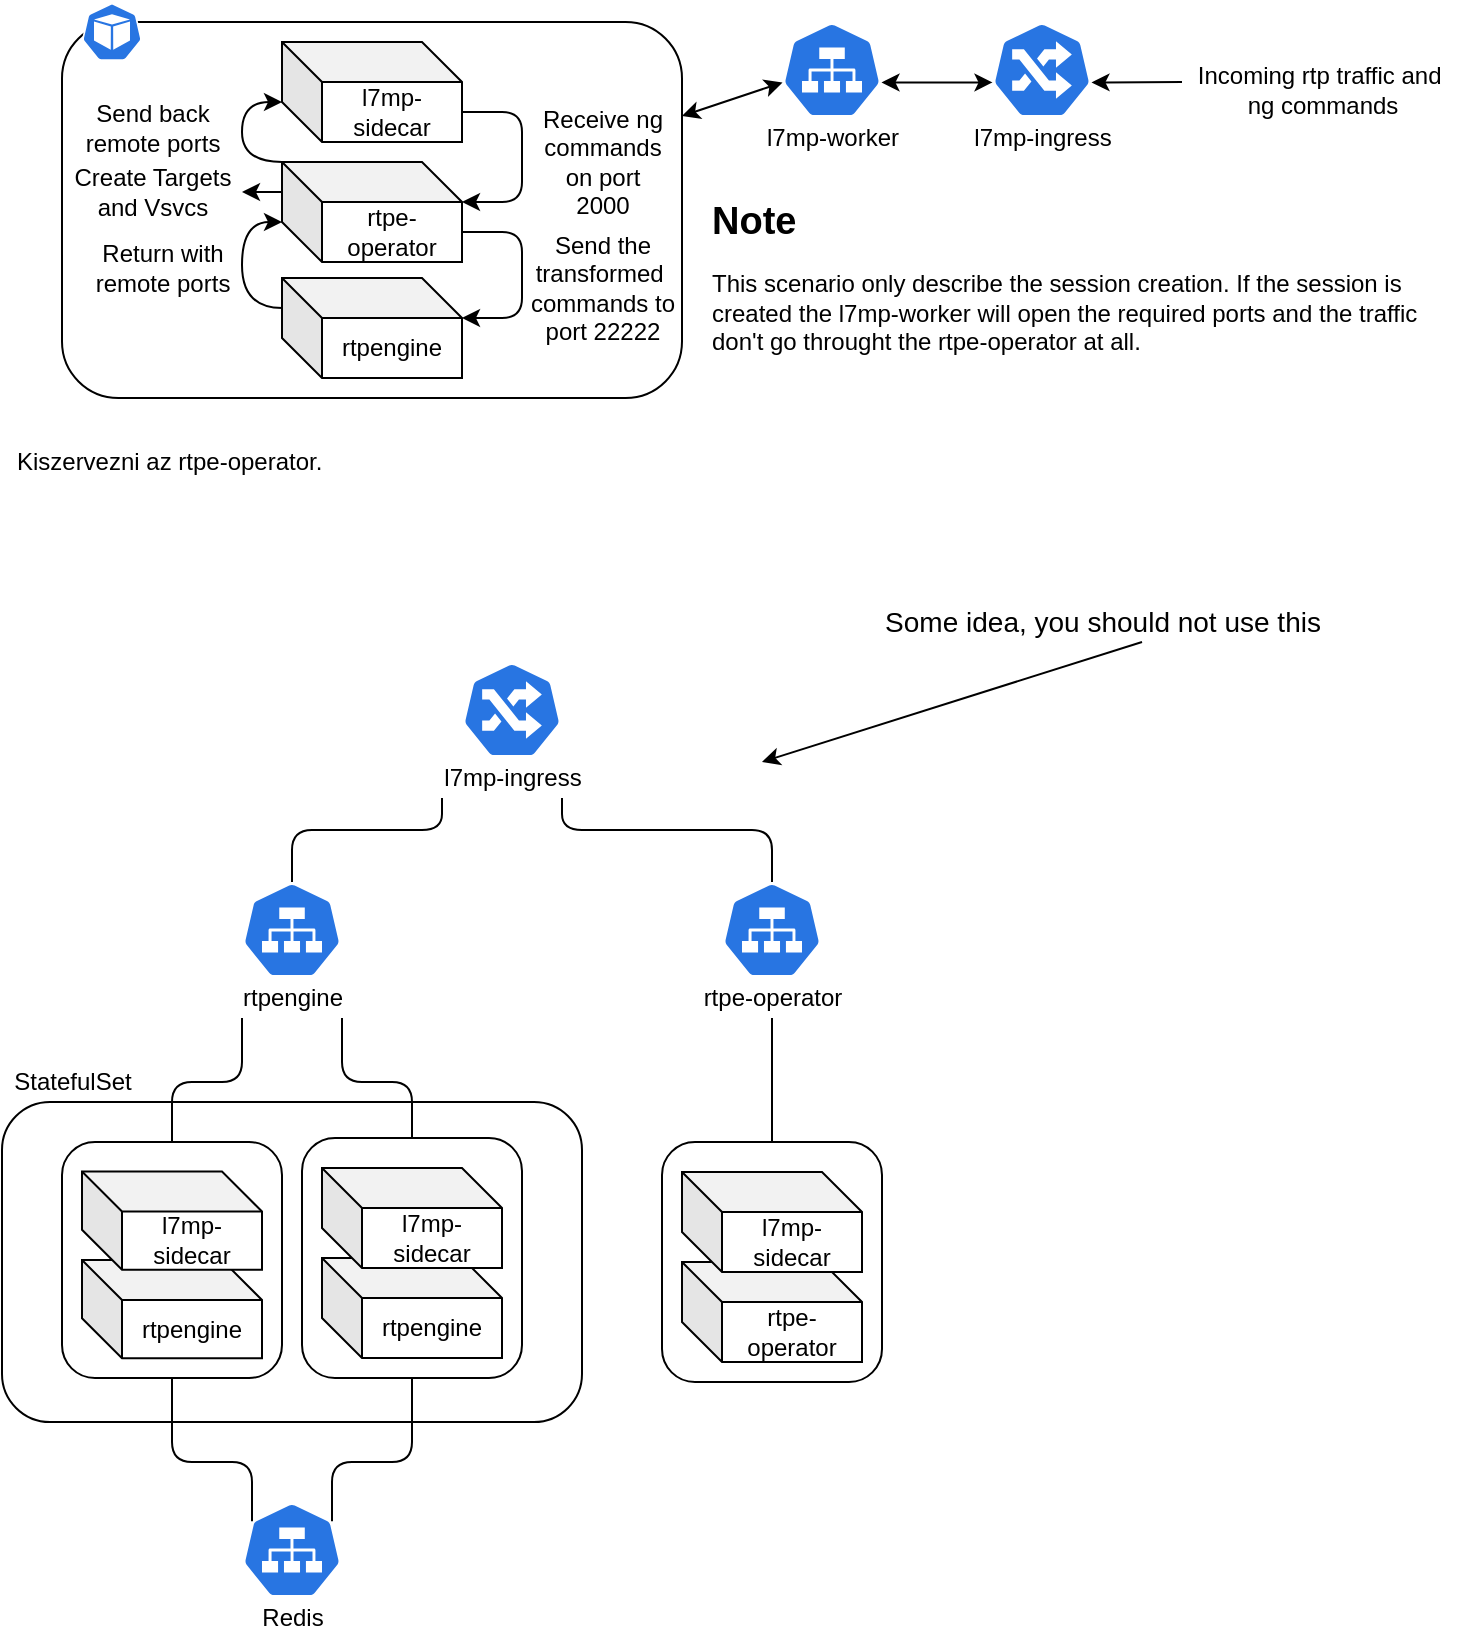 <mxfile pages="3">
    <diagram id="HTxiJRCHUvkafheIfM6i" name="l7mp">
        <mxGraphModel dx="1532" dy="968" grid="1" gridSize="10" guides="1" tooltips="1" connect="1" arrows="1" fold="1" page="1" pageScale="1" pageWidth="850" pageHeight="1100" math="0" shadow="0">
            <root>
                <mxCell id="0"/>
                <mxCell id="1" parent="0"/>
                <mxCell id="JQAfcQFNn3J71cR9bUUl-145" value="" style="rounded=1;whiteSpace=wrap;html=1;" parent="1" vertex="1">
                    <mxGeometry x="10" y="580" width="290" height="160" as="geometry"/>
                </mxCell>
                <mxCell id="5" value="" style="group" parent="1" vertex="1" connectable="0">
                    <mxGeometry x="490" y="40" width="80" height="68" as="geometry"/>
                </mxCell>
                <mxCell id="2" value="" style="html=1;dashed=0;whitespace=wrap;fillColor=#2875E2;strokeColor=#ffffff;points=[[0.005,0.63,0],[0.1,0.2,0],[0.9,0.2,0],[0.5,0,0],[0.995,0.63,0],[0.72,0.99,0],[0.5,1,0],[0.28,0.99,0]];shape=mxgraph.kubernetes.icon;prIcon=ing" parent="5" vertex="1">
                    <mxGeometry x="15" width="50" height="48" as="geometry"/>
                </mxCell>
                <mxCell id="4" value="l7mp-ingress" style="text;html=1;align=center;verticalAlign=middle;resizable=0;points=[];autosize=1;" parent="5" vertex="1">
                    <mxGeometry y="48" width="80" height="20" as="geometry"/>
                </mxCell>
                <mxCell id="18" value="" style="group" parent="1" vertex="1" connectable="0">
                    <mxGeometry x="385" y="40" width="80" height="68" as="geometry"/>
                </mxCell>
                <mxCell id="16" value="" style="html=1;dashed=0;whitespace=wrap;fillColor=#2875E2;strokeColor=#ffffff;points=[[0.005,0.63,0],[0.1,0.2,0],[0.9,0.2,0],[0.5,0,0],[0.995,0.63,0],[0.72,0.99,0],[0.5,1,0],[0.28,0.99,0]];shape=mxgraph.kubernetes.icon;prIcon=svc" parent="18" vertex="1">
                    <mxGeometry x="15" width="50" height="48" as="geometry"/>
                </mxCell>
                <mxCell id="17" value="l7mp-worker" style="text;html=1;align=center;verticalAlign=middle;resizable=0;points=[];autosize=1;" parent="18" vertex="1">
                    <mxGeometry y="48" width="80" height="20" as="geometry"/>
                </mxCell>
                <mxCell id="29" value="Incoming rtp traffic and&amp;nbsp;&lt;br&gt;ng commands" style="text;html=1;align=center;verticalAlign=middle;resizable=0;points=[];autosize=1;" parent="1" vertex="1">
                    <mxGeometry x="600" y="59" width="140" height="30" as="geometry"/>
                </mxCell>
                <mxCell id="43" value="" style="group" parent="1" vertex="1" connectable="0">
                    <mxGeometry x="40" y="40" width="315" height="188" as="geometry"/>
                </mxCell>
                <mxCell id="6" value="" style="rounded=1;whiteSpace=wrap;html=1;" parent="43" vertex="1">
                    <mxGeometry width="310" height="188" as="geometry"/>
                </mxCell>
                <mxCell id="10" value="rtpengine" style="shape=cube;whiteSpace=wrap;html=1;boundedLbl=1;backgroundOutline=1;darkOpacity=0.05;darkOpacity2=0.1;" parent="43" vertex="1">
                    <mxGeometry x="110" y="128" width="90" height="50" as="geometry"/>
                </mxCell>
                <mxCell id="15" value="rtpe-operator" style="shape=cube;whiteSpace=wrap;html=1;boundedLbl=1;backgroundOutline=1;darkOpacity=0.05;darkOpacity2=0.1;" parent="43" vertex="1">
                    <mxGeometry x="110" y="70" width="90" height="50" as="geometry"/>
                </mxCell>
                <mxCell id="7" value="l7mp-sidecar" style="shape=cube;whiteSpace=wrap;html=1;boundedLbl=1;backgroundOutline=1;darkOpacity=0.05;darkOpacity2=0.1;" parent="43" vertex="1">
                    <mxGeometry x="110" y="10" width="90" height="50" as="geometry"/>
                </mxCell>
                <mxCell id="32" value="" style="endArrow=classic;html=1;entryX=0;entryY=0;entryDx=90;entryDy=20;entryPerimeter=0;exitX=0;exitY=0;exitDx=90;exitDy=35;exitPerimeter=0;edgeStyle=entityRelationEdgeStyle;" parent="43" source="7" target="15" edge="1">
                    <mxGeometry width="50" height="50" relative="1" as="geometry">
                        <mxPoint x="202" y="60" as="sourcePoint"/>
                        <mxPoint x="202" y="70" as="targetPoint"/>
                    </mxGeometry>
                </mxCell>
                <mxCell id="33" value="Receive ng&lt;br&gt;commands&lt;br&gt;on port&lt;br&gt;2000" style="text;html=1;align=center;verticalAlign=middle;resizable=0;points=[];autosize=1;" parent="43" vertex="1">
                    <mxGeometry x="230" y="40" width="80" height="60" as="geometry"/>
                </mxCell>
                <mxCell id="34" value="" style="endArrow=classic;html=1;exitX=0;exitY=0;exitDx=90;exitDy=35;exitPerimeter=0;entryX=0;entryY=0;entryDx=90;entryDy=20;entryPerimeter=0;edgeStyle=entityRelationEdgeStyle;" parent="43" source="15" target="10" edge="1">
                    <mxGeometry width="50" height="50" relative="1" as="geometry">
                        <mxPoint x="250" y="220" as="sourcePoint"/>
                        <mxPoint x="300" y="170" as="targetPoint"/>
                    </mxGeometry>
                </mxCell>
                <mxCell id="35" value="Send the&lt;br&gt;transformed&amp;nbsp;&lt;br&gt;commands to&lt;br&gt;port 22222" style="text;html=1;align=center;verticalAlign=middle;resizable=0;points=[];autosize=1;" parent="43" vertex="1">
                    <mxGeometry x="225" y="103" width="90" height="60" as="geometry"/>
                </mxCell>
                <mxCell id="36" value="" style="endArrow=classic;html=1;entryX=0;entryY=0;entryDx=0;entryDy=30;entryPerimeter=0;exitX=0;exitY=0;exitDx=0;exitDy=15;exitPerimeter=0;edgeStyle=orthogonalEdgeStyle;curved=1;" parent="43" source="10" target="15" edge="1">
                    <mxGeometry width="50" height="50" relative="1" as="geometry">
                        <mxPoint x="95" y="143" as="sourcePoint"/>
                        <mxPoint x="95" y="100" as="targetPoint"/>
                        <Array as="points">
                            <mxPoint x="90" y="143"/>
                            <mxPoint x="90" y="100"/>
                        </Array>
                    </mxGeometry>
                </mxCell>
                <mxCell id="38" value="Return with&lt;br&gt;remote ports" style="text;html=1;align=center;verticalAlign=middle;resizable=0;points=[];autosize=1;" parent="43" vertex="1">
                    <mxGeometry x="10" y="108" width="80" height="30" as="geometry"/>
                </mxCell>
                <mxCell id="39" value="" style="endArrow=classic;html=1;exitX=0;exitY=0;exitDx=0;exitDy=15;exitPerimeter=0;" parent="43" source="15" target="40" edge="1">
                    <mxGeometry width="50" height="50" relative="1" as="geometry">
                        <mxPoint x="60" y="268" as="sourcePoint"/>
                        <mxPoint x="10" y="238" as="targetPoint"/>
                    </mxGeometry>
                </mxCell>
                <mxCell id="40" value="Create Targets&lt;br&gt;and Vsvcs" style="text;html=1;align=center;verticalAlign=middle;resizable=0;points=[];autosize=1;" parent="43" vertex="1">
                    <mxGeometry y="70" width="90" height="30" as="geometry"/>
                </mxCell>
                <mxCell id="41" value="" style="endArrow=classic;html=1;entryX=0;entryY=0;entryDx=0;entryDy=30;entryPerimeter=0;exitX=0;exitY=0;exitDx=0;exitDy=0;exitPerimeter=0;edgeStyle=orthogonalEdgeStyle;curved=1;" parent="43" source="15" target="7" edge="1">
                    <mxGeometry width="50" height="50" relative="1" as="geometry">
                        <mxPoint x="100" y="288" as="sourcePoint"/>
                        <mxPoint x="150" y="238" as="targetPoint"/>
                        <Array as="points">
                            <mxPoint x="90" y="70"/>
                            <mxPoint x="90" y="40"/>
                        </Array>
                    </mxGeometry>
                </mxCell>
                <mxCell id="42" value="Send back&lt;br&gt;remote ports" style="text;html=1;align=center;verticalAlign=middle;resizable=0;points=[];autosize=1;" parent="43" vertex="1">
                    <mxGeometry x="5" y="38" width="80" height="30" as="geometry"/>
                </mxCell>
                <mxCell id="48" value="" style="html=1;dashed=0;whitespace=wrap;fillColor=#2875E2;strokeColor=#ffffff;points=[[0.005,0.63,0],[0.1,0.2,0],[0.9,0.2,0],[0.5,0,0],[0.995,0.63,0],[0.72,0.99,0],[0.5,1,0],[0.28,0.99,0]];shape=mxgraph.kubernetes.icon;prIcon=pod" parent="43" vertex="1">
                    <mxGeometry x="10" y="-10" width="30" height="30" as="geometry"/>
                </mxCell>
                <mxCell id="44" value="" style="endArrow=classic;startArrow=classic;html=1;entryX=0.005;entryY=0.63;entryDx=0;entryDy=0;entryPerimeter=0;exitX=1;exitY=0.25;exitDx=0;exitDy=0;" parent="1" source="6" target="16" edge="1">
                    <mxGeometry width="50" height="50" relative="1" as="geometry">
                        <mxPoint x="380" y="90" as="sourcePoint"/>
                        <mxPoint x="470" y="230" as="targetPoint"/>
                    </mxGeometry>
                </mxCell>
                <mxCell id="45" value="" style="endArrow=classic;startArrow=classic;html=1;entryX=0.005;entryY=0.63;entryDx=0;entryDy=0;entryPerimeter=0;exitX=0.995;exitY=0.63;exitDx=0;exitDy=0;exitPerimeter=0;" parent="1" source="16" target="2" edge="1">
                    <mxGeometry width="50" height="50" relative="1" as="geometry">
                        <mxPoint x="465" y="130" as="sourcePoint"/>
                        <mxPoint x="600" y="190" as="targetPoint"/>
                    </mxGeometry>
                </mxCell>
                <mxCell id="46" value="" style="endArrow=classic;html=1;entryX=0.995;entryY=0.63;entryDx=0;entryDy=0;entryPerimeter=0;" parent="1" target="2" edge="1">
                    <mxGeometry width="50" height="50" relative="1" as="geometry">
                        <mxPoint x="600" y="70" as="sourcePoint"/>
                        <mxPoint x="780" y="160" as="targetPoint"/>
                    </mxGeometry>
                </mxCell>
                <mxCell id="47" value="&lt;h1 style=&quot;font-size: 19px&quot;&gt;Note&lt;/h1&gt;&lt;p&gt;This scenario only describe the session creation. If the session is created the l7mp-worker will open the required ports and the traffic don't go throught the rtpe-operator at all.&amp;nbsp;&lt;/p&gt;" style="text;html=1;strokeColor=none;fillColor=none;spacing=5;spacingTop=-20;whiteSpace=wrap;overflow=hidden;rounded=0;" parent="1" vertex="1">
                    <mxGeometry x="360" y="126" width="370" height="102" as="geometry"/>
                </mxCell>
                <mxCell id="94" value="Kiszervezni az rtpe-operator.&amp;nbsp;" style="text;html=1;align=center;verticalAlign=middle;resizable=0;points=[];autosize=1;" parent="1" vertex="1">
                    <mxGeometry x="10" y="250" width="170" height="20" as="geometry"/>
                </mxCell>
                <mxCell id="JQAfcQFNn3J71cR9bUUl-117" value="" style="group" parent="1" vertex="1" connectable="0">
                    <mxGeometry x="160" y="598" width="110" height="120" as="geometry"/>
                </mxCell>
                <mxCell id="JQAfcQFNn3J71cR9bUUl-115" value="" style="rounded=1;whiteSpace=wrap;html=1;" parent="JQAfcQFNn3J71cR9bUUl-117" vertex="1">
                    <mxGeometry width="110" height="120" as="geometry"/>
                </mxCell>
                <mxCell id="JQAfcQFNn3J71cR9bUUl-112" value="rtpengine" style="shape=cube;whiteSpace=wrap;html=1;boundedLbl=1;backgroundOutline=1;darkOpacity=0.05;darkOpacity2=0.1;" parent="JQAfcQFNn3J71cR9bUUl-117" vertex="1">
                    <mxGeometry x="10" y="60" width="90" height="50" as="geometry"/>
                </mxCell>
                <mxCell id="JQAfcQFNn3J71cR9bUUl-111" value="l7mp-sidecar" style="shape=cube;whiteSpace=wrap;html=1;boundedLbl=1;backgroundOutline=1;darkOpacity=0.05;darkOpacity2=0.1;" parent="JQAfcQFNn3J71cR9bUUl-117" vertex="1">
                    <mxGeometry x="10" y="15" width="90" height="50" as="geometry"/>
                </mxCell>
                <mxCell id="JQAfcQFNn3J71cR9bUUl-118" value="" style="group" parent="1" vertex="1" connectable="0">
                    <mxGeometry x="40" y="600" width="110" height="118" as="geometry"/>
                </mxCell>
                <mxCell id="JQAfcQFNn3J71cR9bUUl-119" value="" style="rounded=1;whiteSpace=wrap;html=1;" parent="JQAfcQFNn3J71cR9bUUl-118" vertex="1">
                    <mxGeometry width="110" height="118" as="geometry"/>
                </mxCell>
                <mxCell id="JQAfcQFNn3J71cR9bUUl-120" value="rtpengine" style="shape=cube;whiteSpace=wrap;html=1;boundedLbl=1;backgroundOutline=1;darkOpacity=0.05;darkOpacity2=0.1;" parent="JQAfcQFNn3J71cR9bUUl-118" vertex="1">
                    <mxGeometry x="10" y="59" width="90" height="49.167" as="geometry"/>
                </mxCell>
                <mxCell id="JQAfcQFNn3J71cR9bUUl-121" value="l7mp-sidecar" style="shape=cube;whiteSpace=wrap;html=1;boundedLbl=1;backgroundOutline=1;darkOpacity=0.05;darkOpacity2=0.1;" parent="JQAfcQFNn3J71cR9bUUl-118" vertex="1">
                    <mxGeometry x="10" y="14.75" width="90" height="49.167" as="geometry"/>
                </mxCell>
                <mxCell id="JQAfcQFNn3J71cR9bUUl-124" value="" style="group" parent="1" vertex="1" connectable="0">
                    <mxGeometry x="130" y="780" width="50" height="68" as="geometry"/>
                </mxCell>
                <mxCell id="JQAfcQFNn3J71cR9bUUl-122" value="" style="html=1;dashed=0;whitespace=wrap;fillColor=#2875E2;strokeColor=#ffffff;points=[[0.005,0.63,0],[0.1,0.2,0],[0.9,0.2,0],[0.5,0,0],[0.995,0.63,0],[0.72,0.99,0],[0.5,1,0],[0.28,0.99,0]];shape=mxgraph.kubernetes.icon;prIcon=svc" parent="JQAfcQFNn3J71cR9bUUl-124" vertex="1">
                    <mxGeometry width="50" height="48" as="geometry"/>
                </mxCell>
                <mxCell id="JQAfcQFNn3J71cR9bUUl-123" value="Redis" style="text;html=1;align=center;verticalAlign=middle;resizable=0;points=[];autosize=1;" parent="JQAfcQFNn3J71cR9bUUl-124" vertex="1">
                    <mxGeometry y="48" width="50" height="20" as="geometry"/>
                </mxCell>
                <mxCell id="JQAfcQFNn3J71cR9bUUl-125" value="" style="endArrow=none;html=1;entryX=0.5;entryY=1;entryDx=0;entryDy=0;edgeStyle=orthogonalEdgeStyle;exitX=0.9;exitY=0.2;exitDx=0;exitDy=0;exitPerimeter=0;" parent="1" source="JQAfcQFNn3J71cR9bUUl-122" target="JQAfcQFNn3J71cR9bUUl-115" edge="1">
                    <mxGeometry width="50" height="50" relative="1" as="geometry">
                        <mxPoint x="100" y="478" as="sourcePoint"/>
                        <mxPoint x="150" y="428" as="targetPoint"/>
                        <Array as="points">
                            <mxPoint x="175" y="760"/>
                            <mxPoint x="215" y="760"/>
                        </Array>
                    </mxGeometry>
                </mxCell>
                <mxCell id="JQAfcQFNn3J71cR9bUUl-129" value="" style="group" parent="1" vertex="1" connectable="0">
                    <mxGeometry x="120" y="470" width="70" height="68" as="geometry"/>
                </mxCell>
                <mxCell id="JQAfcQFNn3J71cR9bUUl-127" value="" style="html=1;dashed=0;whitespace=wrap;fillColor=#2875E2;strokeColor=#ffffff;points=[[0.005,0.63,0],[0.1,0.2,0],[0.9,0.2,0],[0.5,0,0],[0.995,0.63,0],[0.72,0.99,0],[0.5,1,0],[0.28,0.99,0]];shape=mxgraph.kubernetes.icon;prIcon=svc" parent="JQAfcQFNn3J71cR9bUUl-129" vertex="1">
                    <mxGeometry x="10" width="50" height="48" as="geometry"/>
                </mxCell>
                <mxCell id="JQAfcQFNn3J71cR9bUUl-128" value="rtpengine" style="text;html=1;align=center;verticalAlign=middle;resizable=0;points=[];autosize=1;" parent="JQAfcQFNn3J71cR9bUUl-129" vertex="1">
                    <mxGeometry y="48" width="70" height="20" as="geometry"/>
                </mxCell>
                <mxCell id="JQAfcQFNn3J71cR9bUUl-134" value="" style="group" parent="1" vertex="1" connectable="0">
                    <mxGeometry x="225" y="360" width="80" height="68" as="geometry"/>
                </mxCell>
                <mxCell id="JQAfcQFNn3J71cR9bUUl-132" value="" style="html=1;dashed=0;whitespace=wrap;fillColor=#2875E2;strokeColor=#ffffff;points=[[0.005,0.63,0],[0.1,0.2,0],[0.9,0.2,0],[0.5,0,0],[0.995,0.63,0],[0.72,0.99,0],[0.5,1,0],[0.28,0.99,0]];shape=mxgraph.kubernetes.icon;prIcon=ing" parent="JQAfcQFNn3J71cR9bUUl-134" vertex="1">
                    <mxGeometry x="15" width="50" height="48" as="geometry"/>
                </mxCell>
                <mxCell id="JQAfcQFNn3J71cR9bUUl-133" value="l7mp-ingress" style="text;html=1;align=center;verticalAlign=middle;resizable=0;points=[];autosize=1;" parent="JQAfcQFNn3J71cR9bUUl-134" vertex="1">
                    <mxGeometry y="48" width="80" height="20" as="geometry"/>
                </mxCell>
                <mxCell id="JQAfcQFNn3J71cR9bUUl-135" value="" style="group" parent="1" vertex="1" connectable="0">
                    <mxGeometry x="340" y="600" width="110" height="120" as="geometry"/>
                </mxCell>
                <mxCell id="JQAfcQFNn3J71cR9bUUl-116" value="" style="rounded=1;whiteSpace=wrap;html=1;" parent="JQAfcQFNn3J71cR9bUUl-135" vertex="1">
                    <mxGeometry width="110" height="120" as="geometry"/>
                </mxCell>
                <mxCell id="JQAfcQFNn3J71cR9bUUl-113" value="rtpe-operator" style="shape=cube;whiteSpace=wrap;html=1;boundedLbl=1;backgroundOutline=1;darkOpacity=0.05;darkOpacity2=0.1;" parent="JQAfcQFNn3J71cR9bUUl-135" vertex="1">
                    <mxGeometry x="10" y="60" width="90" height="50" as="geometry"/>
                </mxCell>
                <mxCell id="JQAfcQFNn3J71cR9bUUl-114" value="l7mp-sidecar" style="shape=cube;whiteSpace=wrap;html=1;boundedLbl=1;backgroundOutline=1;darkOpacity=0.05;darkOpacity2=0.1;" parent="JQAfcQFNn3J71cR9bUUl-135" vertex="1">
                    <mxGeometry x="10" y="15" width="90" height="50" as="geometry"/>
                </mxCell>
                <mxCell id="JQAfcQFNn3J71cR9bUUl-126" value="" style="endArrow=none;html=1;entryX=0.5;entryY=1;entryDx=0;entryDy=0;edgeStyle=orthogonalEdgeStyle;exitX=0.1;exitY=0.2;exitDx=0;exitDy=0;exitPerimeter=0;" parent="1" source="JQAfcQFNn3J71cR9bUUl-122" target="JQAfcQFNn3J71cR9bUUl-119" edge="1">
                    <mxGeometry width="50" height="50" relative="1" as="geometry">
                        <mxPoint x="110" y="688" as="sourcePoint"/>
                        <mxPoint x="160" y="638" as="targetPoint"/>
                        <Array as="points">
                            <mxPoint x="135" y="760"/>
                            <mxPoint x="95" y="760"/>
                        </Array>
                    </mxGeometry>
                </mxCell>
                <mxCell id="JQAfcQFNn3J71cR9bUUl-137" value="" style="endArrow=none;html=1;exitX=0.5;exitY=0;exitDx=0;exitDy=0;edgeStyle=orthogonalEdgeStyle;" parent="1" source="JQAfcQFNn3J71cR9bUUl-119" target="JQAfcQFNn3J71cR9bUUl-128" edge="1">
                    <mxGeometry width="50" height="50" relative="1" as="geometry">
                        <mxPoint x="300" y="520" as="sourcePoint"/>
                        <mxPoint x="350" y="470" as="targetPoint"/>
                        <Array as="points">
                            <mxPoint x="95" y="570"/>
                            <mxPoint x="130" y="570"/>
                        </Array>
                    </mxGeometry>
                </mxCell>
                <mxCell id="JQAfcQFNn3J71cR9bUUl-138" value="" style="endArrow=none;html=1;exitX=0.5;exitY=0;exitDx=0;exitDy=0;edgeStyle=orthogonalEdgeStyle;" parent="1" source="JQAfcQFNn3J71cR9bUUl-115" target="JQAfcQFNn3J71cR9bUUl-128" edge="1">
                    <mxGeometry width="50" height="50" relative="1" as="geometry">
                        <mxPoint x="240" y="520" as="sourcePoint"/>
                        <mxPoint x="290" y="470" as="targetPoint"/>
                        <Array as="points">
                            <mxPoint x="215" y="570"/>
                            <mxPoint x="180" y="570"/>
                        </Array>
                    </mxGeometry>
                </mxCell>
                <mxCell id="JQAfcQFNn3J71cR9bUUl-141" value="" style="group" parent="1" vertex="1" connectable="0">
                    <mxGeometry x="355" y="470" width="80" height="68" as="geometry"/>
                </mxCell>
                <mxCell id="JQAfcQFNn3J71cR9bUUl-139" value="" style="html=1;dashed=0;whitespace=wrap;fillColor=#2875E2;strokeColor=#ffffff;points=[[0.005,0.63,0],[0.1,0.2,0],[0.9,0.2,0],[0.5,0,0],[0.995,0.63,0],[0.72,0.99,0],[0.5,1,0],[0.28,0.99,0]];shape=mxgraph.kubernetes.icon;prIcon=svc" parent="JQAfcQFNn3J71cR9bUUl-141" vertex="1">
                    <mxGeometry x="15" width="50" height="48" as="geometry"/>
                </mxCell>
                <mxCell id="JQAfcQFNn3J71cR9bUUl-140" value="rtpe-operator" style="text;html=1;align=center;verticalAlign=middle;resizable=0;points=[];autosize=1;" parent="JQAfcQFNn3J71cR9bUUl-141" vertex="1">
                    <mxGeometry y="48" width="80" height="20" as="geometry"/>
                </mxCell>
                <mxCell id="JQAfcQFNn3J71cR9bUUl-142" value="" style="endArrow=none;html=1;exitX=0.5;exitY=0;exitDx=0;exitDy=0;" parent="1" source="JQAfcQFNn3J71cR9bUUl-116" target="JQAfcQFNn3J71cR9bUUl-140" edge="1">
                    <mxGeometry width="50" height="50" relative="1" as="geometry">
                        <mxPoint x="450" y="600" as="sourcePoint"/>
                        <mxPoint x="500" y="550" as="targetPoint"/>
                    </mxGeometry>
                </mxCell>
                <mxCell id="JQAfcQFNn3J71cR9bUUl-143" value="" style="endArrow=none;html=1;exitX=0.5;exitY=0;exitDx=0;exitDy=0;exitPerimeter=0;edgeStyle=orthogonalEdgeStyle;" parent="1" source="JQAfcQFNn3J71cR9bUUl-127" target="JQAfcQFNn3J71cR9bUUl-133" edge="1">
                    <mxGeometry width="50" height="50" relative="1" as="geometry">
                        <mxPoint x="80" y="460" as="sourcePoint"/>
                        <mxPoint x="130" y="410" as="targetPoint"/>
                        <Array as="points">
                            <mxPoint x="155" y="444"/>
                            <mxPoint x="230" y="444"/>
                        </Array>
                    </mxGeometry>
                </mxCell>
                <mxCell id="JQAfcQFNn3J71cR9bUUl-144" value="" style="endArrow=none;html=1;exitX=0.5;exitY=0;exitDx=0;exitDy=0;exitPerimeter=0;edgeStyle=orthogonalEdgeStyle;" parent="1" source="JQAfcQFNn3J71cR9bUUl-139" target="JQAfcQFNn3J71cR9bUUl-133" edge="1">
                    <mxGeometry width="50" height="50" relative="1" as="geometry">
                        <mxPoint x="340" y="430" as="sourcePoint"/>
                        <mxPoint x="390" y="380" as="targetPoint"/>
                        <Array as="points">
                            <mxPoint x="395" y="444"/>
                            <mxPoint x="290" y="444"/>
                        </Array>
                    </mxGeometry>
                </mxCell>
                <mxCell id="JQAfcQFNn3J71cR9bUUl-146" value="StatefulSet" style="text;html=1;align=center;verticalAlign=middle;resizable=0;points=[];autosize=1;" parent="1" vertex="1">
                    <mxGeometry x="10" y="560" width="70" height="20" as="geometry"/>
                </mxCell>
                <mxCell id="95" value="Some idea, you should not use this" style="text;html=1;align=center;verticalAlign=middle;resizable=0;points=[];autosize=1;fontSize=14;" parent="1" vertex="1">
                    <mxGeometry x="445" y="330" width="230" height="20" as="geometry"/>
                </mxCell>
                <mxCell id="96" value="" style="endArrow=classic;html=1;fontSize=14;exitX=0.587;exitY=1;exitDx=0;exitDy=0;exitPerimeter=0;" parent="1" source="95" edge="1">
                    <mxGeometry width="50" height="50" relative="1" as="geometry">
                        <mxPoint x="630" y="500" as="sourcePoint"/>
                        <mxPoint x="390" y="410" as="targetPoint"/>
                    </mxGeometry>
                </mxCell>
            </root>
        </mxGraphModel>
    </diagram>
    <diagram id="NhVCoBGvpl4Guw-XiOdF" name="envoy">
        &#xa;        &#xa;        &#xa;        &#xa;        &#xa;&#xa;&#xa;&#xa;&#xa;
        <mxGraphModel dx="1107" dy="771" grid="1" gridSize="10" guides="1" tooltips="1" connect="1" arrows="1" fold="1" page="1" pageScale="1" pageWidth="850" pageHeight="1100" math="0" shadow="0">
            &#xa;            &#xa;            &#xa;            &#xa;            &#xa;&#xa;&#xa;&#xa;&#xa;
            <root>
                &#xa;                &#xa;                &#xa;                &#xa;                &#xa;&#xa;&#xa;&#xa;&#xa;
                <mxCell id="4iEnVPRdZ0do8g1SHi0h-0"/>
                &#xa;                &#xa;                &#xa;                &#xa;                &#xa;&#xa;&#xa;&#xa;&#xa;
                <mxCell id="4iEnVPRdZ0do8g1SHi0h-1" parent="4iEnVPRdZ0do8g1SHi0h-0"/>
                &#xa;                &#xa;                &#xa;                &#xa;                &#xa;&#xa;&#xa;&#xa;&#xa;
                <mxCell id="Y-EUFB_GkvsG34AQQW7M-0" value="" style="group" parent="4iEnVPRdZ0do8g1SHi0h-1" vertex="1" connectable="0">
                    &#xa;                    &#xa;                    &#xa;                    &#xa;                    &#xa;&#xa;&#xa;&#xa;&#xa;
                    <mxGeometry x="310" y="310" width="315" height="188" as="geometry"/>
                    &#xa;                    &#xa;                    &#xa;                    &#xa;                    &#xa;&#xa;&#xa;&#xa;&#xa;
                </mxCell>
                &#xa;                &#xa;                &#xa;                &#xa;                &#xa;&#xa;&#xa;&#xa;&#xa;
                <mxCell id="Y-EUFB_GkvsG34AQQW7M-1" value="" style="rounded=1;whiteSpace=wrap;html=1;" parent="Y-EUFB_GkvsG34AQQW7M-0" vertex="1">
                    &#xa;                    &#xa;                    &#xa;                    &#xa;                    &#xa;&#xa;&#xa;&#xa;&#xa;
                    <mxGeometry width="310" height="188" as="geometry"/>
                    &#xa;                    &#xa;                    &#xa;                    &#xa;                    &#xa;&#xa;&#xa;&#xa;&#xa;
                </mxCell>
                &#xa;                &#xa;                &#xa;                &#xa;                &#xa;&#xa;&#xa;&#xa;&#xa;
                <mxCell id="Y-EUFB_GkvsG34AQQW7M-2" value="rtpengine" style="shape=cube;whiteSpace=wrap;html=1;boundedLbl=1;backgroundOutline=1;darkOpacity=0.05;darkOpacity2=0.1;" parent="Y-EUFB_GkvsG34AQQW7M-0" vertex="1">
                    &#xa;                    &#xa;                    &#xa;                    &#xa;                    &#xa;&#xa;&#xa;&#xa;&#xa;
                    <mxGeometry x="110" y="128" width="90" height="50" as="geometry"/>
                    &#xa;                    &#xa;                    &#xa;                    &#xa;                    &#xa;&#xa;&#xa;&#xa;&#xa;
                </mxCell>
                &#xa;                &#xa;                &#xa;                &#xa;                &#xa;&#xa;&#xa;&#xa;&#xa;
                <mxCell id="Y-EUFB_GkvsG34AQQW7M-3" value="rtpe-operator" style="shape=cube;whiteSpace=wrap;html=1;boundedLbl=1;backgroundOutline=1;darkOpacity=0.05;darkOpacity2=0.1;" parent="Y-EUFB_GkvsG34AQQW7M-0" vertex="1">
                    &#xa;                    &#xa;                    &#xa;                    &#xa;                    &#xa;&#xa;&#xa;&#xa;&#xa;
                    <mxGeometry x="110" y="70" width="90" height="50" as="geometry"/>
                    &#xa;                    &#xa;                    &#xa;                    &#xa;                    &#xa;&#xa;&#xa;&#xa;&#xa;
                </mxCell>
                &#xa;                &#xa;                &#xa;                &#xa;                &#xa;&#xa;&#xa;&#xa;&#xa;
                <mxCell id="Y-EUFB_GkvsG34AQQW7M-4" value="envoy-sidecar" style="shape=cube;whiteSpace=wrap;html=1;boundedLbl=1;backgroundOutline=1;darkOpacity=0.05;darkOpacity2=0.1;" parent="Y-EUFB_GkvsG34AQQW7M-0" vertex="1">
                    &#xa;                    &#xa;                    &#xa;                    &#xa;                    &#xa;&#xa;&#xa;&#xa;&#xa;
                    <mxGeometry x="110" y="10" width="90" height="50" as="geometry"/>
                    &#xa;                    &#xa;                    &#xa;                    &#xa;                    &#xa;&#xa;&#xa;&#xa;&#xa;
                </mxCell>
                &#xa;                &#xa;                &#xa;                &#xa;                &#xa;&#xa;&#xa;&#xa;&#xa;
                <mxCell id="Y-EUFB_GkvsG34AQQW7M-5" value="" style="endArrow=classic;html=1;entryX=0;entryY=0;entryDx=90;entryDy=20;entryPerimeter=0;exitX=0;exitY=0;exitDx=90;exitDy=35;exitPerimeter=0;edgeStyle=entityRelationEdgeStyle;" parent="Y-EUFB_GkvsG34AQQW7M-0" source="Y-EUFB_GkvsG34AQQW7M-4" target="Y-EUFB_GkvsG34AQQW7M-3" edge="1">
                    &#xa;                    &#xa;                    &#xa;                    &#xa;                    &#xa;&#xa;&#xa;&#xa;&#xa;
                    <mxGeometry width="50" height="50" relative="1" as="geometry">
                        &#xa;                        &#xa;                        &#xa;                        &#xa;                        &#xa;&#xa;&#xa;&#xa;&#xa;
                        <mxPoint x="202" y="60" as="sourcePoint"/>
                        &#xa;                        &#xa;                        &#xa;                        &#xa;                        &#xa;&#xa;&#xa;&#xa;&#xa;
                        <mxPoint x="202" y="70" as="targetPoint"/>
                        &#xa;                        &#xa;                        &#xa;                        &#xa;                        &#xa;&#xa;&#xa;&#xa;&#xa;
                    </mxGeometry>
                    &#xa;                    &#xa;                    &#xa;                    &#xa;                    &#xa;&#xa;&#xa;&#xa;&#xa;
                </mxCell>
                &#xa;                &#xa;                &#xa;                &#xa;                &#xa;&#xa;&#xa;&#xa;&#xa;
                <mxCell id="Y-EUFB_GkvsG34AQQW7M-6" value="Receive ng&lt;br&gt;commands&lt;br&gt;on port&lt;br&gt;2000" style="text;html=1;align=center;verticalAlign=middle;resizable=0;points=[];autosize=1;" parent="Y-EUFB_GkvsG34AQQW7M-0" vertex="1">
                    &#xa;                    &#xa;                    &#xa;                    &#xa;                    &#xa;&#xa;&#xa;&#xa;&#xa;
                    <mxGeometry x="230" y="40" width="80" height="60" as="geometry"/>
                    &#xa;                    &#xa;                    &#xa;                    &#xa;                    &#xa;&#xa;&#xa;&#xa;&#xa;
                </mxCell>
                &#xa;                &#xa;                &#xa;                &#xa;                &#xa;&#xa;&#xa;&#xa;&#xa;
                <mxCell id="Y-EUFB_GkvsG34AQQW7M-7" value="" style="endArrow=classic;html=1;exitX=0;exitY=0;exitDx=90;exitDy=35;exitPerimeter=0;entryX=0;entryY=0;entryDx=90;entryDy=20;entryPerimeter=0;edgeStyle=entityRelationEdgeStyle;" parent="Y-EUFB_GkvsG34AQQW7M-0" source="Y-EUFB_GkvsG34AQQW7M-3" target="Y-EUFB_GkvsG34AQQW7M-2" edge="1">
                    &#xa;                    &#xa;                    &#xa;                    &#xa;                    &#xa;&#xa;&#xa;&#xa;&#xa;
                    <mxGeometry width="50" height="50" relative="1" as="geometry">
                        &#xa;                        &#xa;                        &#xa;                        &#xa;                        &#xa;&#xa;&#xa;&#xa;&#xa;
                        <mxPoint x="250" y="220" as="sourcePoint"/>
                        &#xa;                        &#xa;                        &#xa;                        &#xa;                        &#xa;&#xa;&#xa;&#xa;&#xa;
                        <mxPoint x="300" y="170" as="targetPoint"/>
                        &#xa;                        &#xa;                        &#xa;                        &#xa;                        &#xa;&#xa;&#xa;&#xa;&#xa;
                    </mxGeometry>
                    &#xa;                    &#xa;                    &#xa;                    &#xa;                    &#xa;&#xa;&#xa;&#xa;&#xa;
                </mxCell>
                &#xa;                &#xa;                &#xa;                &#xa;                &#xa;&#xa;&#xa;&#xa;&#xa;
                <mxCell id="Y-EUFB_GkvsG34AQQW7M-8" value="Send the&lt;br&gt;transformed&amp;nbsp;&lt;br&gt;commands to&lt;br&gt;port 22222" style="text;html=1;align=center;verticalAlign=middle;resizable=0;points=[];autosize=1;" parent="Y-EUFB_GkvsG34AQQW7M-0" vertex="1">
                    &#xa;                    &#xa;                    &#xa;                    &#xa;                    &#xa;&#xa;&#xa;&#xa;&#xa;
                    <mxGeometry x="225" y="103" width="90" height="60" as="geometry"/>
                    &#xa;                    &#xa;                    &#xa;                    &#xa;                    &#xa;&#xa;&#xa;&#xa;&#xa;
                </mxCell>
                &#xa;                &#xa;                &#xa;                &#xa;                &#xa;&#xa;&#xa;&#xa;&#xa;
                <mxCell id="Y-EUFB_GkvsG34AQQW7M-9" value="" style="endArrow=classic;html=1;entryX=0;entryY=0;entryDx=0;entryDy=30;entryPerimeter=0;exitX=0;exitY=0;exitDx=0;exitDy=15;exitPerimeter=0;edgeStyle=orthogonalEdgeStyle;curved=1;" parent="Y-EUFB_GkvsG34AQQW7M-0" source="Y-EUFB_GkvsG34AQQW7M-2" target="Y-EUFB_GkvsG34AQQW7M-3" edge="1">
                    &#xa;                    &#xa;                    &#xa;                    &#xa;                    &#xa;&#xa;&#xa;&#xa;&#xa;
                    <mxGeometry width="50" height="50" relative="1" as="geometry">
                        &#xa;                        &#xa;                        &#xa;                        &#xa;                        &#xa;&#xa;&#xa;&#xa;&#xa;
                        <mxPoint x="95" y="143" as="sourcePoint"/>
                        &#xa;                        &#xa;                        &#xa;                        &#xa;                        &#xa;&#xa;&#xa;&#xa;&#xa;
                        <mxPoint x="95" y="100" as="targetPoint"/>
                        &#xa;                        &#xa;                        &#xa;                        &#xa;                        &#xa;&#xa;&#xa;&#xa;&#xa;
                        <Array as="points">
                            &#xa;                            &#xa;                            &#xa;                            &#xa;                            &#xa;&#xa;&#xa;&#xa;&#xa;
                            <mxPoint x="90" y="143"/>
                            &#xa;                            &#xa;                            &#xa;                            &#xa;                            &#xa;&#xa;&#xa;&#xa;&#xa;
                            <mxPoint x="90" y="100"/>
                            &#xa;                            &#xa;                            &#xa;                            &#xa;                            &#xa;&#xa;&#xa;&#xa;&#xa;
                        </Array>
                        &#xa;                        &#xa;                        &#xa;                        &#xa;                        &#xa;&#xa;&#xa;&#xa;&#xa;
                    </mxGeometry>
                    &#xa;                    &#xa;                    &#xa;                    &#xa;                    &#xa;&#xa;&#xa;&#xa;&#xa;
                </mxCell>
                &#xa;                &#xa;                &#xa;                &#xa;                &#xa;&#xa;&#xa;&#xa;&#xa;
                <mxCell id="Y-EUFB_GkvsG34AQQW7M-10" value="Return with&lt;br&gt;remote ports" style="text;html=1;align=center;verticalAlign=middle;resizable=0;points=[];autosize=1;" parent="Y-EUFB_GkvsG34AQQW7M-0" vertex="1">
                    &#xa;                    &#xa;                    &#xa;                    &#xa;                    &#xa;&#xa;&#xa;&#xa;&#xa;
                    <mxGeometry x="10" y="108" width="80" height="30" as="geometry"/>
                    &#xa;                    &#xa;                    &#xa;                    &#xa;                    &#xa;&#xa;&#xa;&#xa;&#xa;
                </mxCell>
                &#xa;                &#xa;                &#xa;                &#xa;                &#xa;&#xa;&#xa;&#xa;&#xa;
                <mxCell id="Y-EUFB_GkvsG34AQQW7M-11" value="" style="endArrow=classic;html=1;entryX=0;entryY=0;entryDx=0;entryDy=30;entryPerimeter=0;exitX=0;exitY=0;exitDx=0;exitDy=0;exitPerimeter=0;edgeStyle=orthogonalEdgeStyle;curved=1;" parent="Y-EUFB_GkvsG34AQQW7M-0" source="Y-EUFB_GkvsG34AQQW7M-3" target="Y-EUFB_GkvsG34AQQW7M-4" edge="1">
                    &#xa;                    &#xa;                    &#xa;                    &#xa;                    &#xa;&#xa;&#xa;&#xa;&#xa;
                    <mxGeometry width="50" height="50" relative="1" as="geometry">
                        &#xa;                        &#xa;                        &#xa;                        &#xa;                        &#xa;&#xa;&#xa;&#xa;&#xa;
                        <mxPoint x="100" y="288" as="sourcePoint"/>
                        &#xa;                        &#xa;                        &#xa;                        &#xa;                        &#xa;&#xa;&#xa;&#xa;&#xa;
                        <mxPoint x="150" y="238" as="targetPoint"/>
                        &#xa;                        &#xa;                        &#xa;                        &#xa;                        &#xa;&#xa;&#xa;&#xa;&#xa;
                        <Array as="points">
                            &#xa;                            &#xa;                            &#xa;                            &#xa;                            &#xa;&#xa;&#xa;&#xa;&#xa;
                            <mxPoint x="90" y="70"/>
                            &#xa;                            &#xa;                            &#xa;                            &#xa;                            &#xa;&#xa;&#xa;&#xa;&#xa;
                            <mxPoint x="90" y="40"/>
                            &#xa;                            &#xa;                            &#xa;                            &#xa;                            &#xa;&#xa;&#xa;&#xa;&#xa;
                        </Array>
                        &#xa;                        &#xa;                        &#xa;                        &#xa;                        &#xa;&#xa;&#xa;&#xa;&#xa;
                    </mxGeometry>
                    &#xa;                    &#xa;                    &#xa;                    &#xa;                    &#xa;&#xa;&#xa;&#xa;&#xa;
                </mxCell>
                &#xa;                &#xa;                &#xa;                &#xa;                &#xa;&#xa;&#xa;&#xa;&#xa;
                <mxCell id="Y-EUFB_GkvsG34AQQW7M-12" value="Send back&lt;br&gt;remote ports" style="text;html=1;align=center;verticalAlign=middle;resizable=0;points=[];autosize=1;" parent="Y-EUFB_GkvsG34AQQW7M-0" vertex="1">
                    &#xa;                    &#xa;                    &#xa;                    &#xa;                    &#xa;&#xa;&#xa;&#xa;&#xa;
                    <mxGeometry x="5" y="38" width="80" height="30" as="geometry"/>
                    &#xa;                    &#xa;                    &#xa;                    &#xa;                    &#xa;&#xa;&#xa;&#xa;&#xa;
                </mxCell>
                &#xa;                &#xa;                &#xa;                &#xa;                &#xa;&#xa;&#xa;&#xa;&#xa;
                <mxCell id="Y-EUFB_GkvsG34AQQW7M-13" value="" style="html=1;dashed=0;whitespace=wrap;fillColor=#2875E2;strokeColor=#ffffff;points=[[0.005,0.63,0],[0.1,0.2,0],[0.9,0.2,0],[0.5,0,0],[0.995,0.63,0],[0.72,0.99,0],[0.5,1,0],[0.28,0.99,0]];shape=mxgraph.kubernetes.icon;prIcon=pod" parent="Y-EUFB_GkvsG34AQQW7M-0" vertex="1">
                    &#xa;                    &#xa;                    &#xa;                    &#xa;                    &#xa;&#xa;&#xa;&#xa;&#xa;
                    <mxGeometry x="10" y="-10" width="30" height="30" as="geometry"/>
                    &#xa;                    &#xa;                    &#xa;                    &#xa;                    &#xa;&#xa;&#xa;&#xa;&#xa;
                </mxCell>
                &#xa;                &#xa;                &#xa;                &#xa;                &#xa;&#xa;&#xa;&#xa;&#xa;
                <mxCell id="Y-EUFB_GkvsG34AQQW7M-14" value="" style="group" parent="4iEnVPRdZ0do8g1SHi0h-1" vertex="1" connectable="0">
                    &#xa;                    &#xa;                    &#xa;                    &#xa;                    &#xa;&#xa;&#xa;&#xa;&#xa;
                    <mxGeometry x="427.5" y="100" width="85" height="68" as="geometry"/>
                    &#xa;                    &#xa;                    &#xa;                    &#xa;                    &#xa;&#xa;&#xa;&#xa;&#xa;
                </mxCell>
                &#xa;                &#xa;                &#xa;                &#xa;                &#xa;&#xa;&#xa;&#xa;&#xa;
                <mxCell id="Y-EUFB_GkvsG34AQQW7M-15" value="" style="html=1;dashed=0;whitespace=wrap;fillColor=#2875E2;strokeColor=#ffffff;points=[[0.005,0.63,0],[0.1,0.2,0],[0.9,0.2,0],[0.5,0,0],[0.995,0.63,0],[0.72,0.99,0],[0.5,1,0],[0.28,0.99,0]];shape=mxgraph.kubernetes.icon;prIcon=ing" parent="Y-EUFB_GkvsG34AQQW7M-14" vertex="1">
                    &#xa;                    &#xa;                    &#xa;                    &#xa;                    &#xa;&#xa;&#xa;&#xa;&#xa;
                    <mxGeometry x="15" width="50" height="48" as="geometry"/>
                    &#xa;                    &#xa;                    &#xa;                    &#xa;                    &#xa;&#xa;&#xa;&#xa;&#xa;
                </mxCell>
                &#xa;                &#xa;                &#xa;                &#xa;                &#xa;&#xa;&#xa;&#xa;&#xa;
                <mxCell id="Y-EUFB_GkvsG34AQQW7M-16" value="envoy-ingress" style="text;html=1;align=center;verticalAlign=middle;resizable=0;points=[];autosize=1;" parent="Y-EUFB_GkvsG34AQQW7M-14" vertex="1">
                    &#xa;                    &#xa;                    &#xa;                    &#xa;                    &#xa;&#xa;&#xa;&#xa;&#xa;
                    <mxGeometry x="-5" y="48" width="90" height="20" as="geometry"/>
                    &#xa;                    &#xa;                    &#xa;                    &#xa;                    &#xa;&#xa;&#xa;&#xa;&#xa;
                </mxCell>
                &#xa;                &#xa;                &#xa;                &#xa;                &#xa;&#xa;&#xa;&#xa;&#xa;
                <mxCell id="Y-EUFB_GkvsG34AQQW7M-17" value="" style="group" parent="4iEnVPRdZ0do8g1SHi0h-1" vertex="1" connectable="0">
                    &#xa;                    &#xa;                    &#xa;                    &#xa;                    &#xa;&#xa;&#xa;&#xa;&#xa;
                    <mxGeometry x="427.5" y="200" width="80" height="68" as="geometry"/>
                    &#xa;                    &#xa;                    &#xa;                    &#xa;                    &#xa;&#xa;&#xa;&#xa;&#xa;
                </mxCell>
                &#xa;                &#xa;                &#xa;                &#xa;                &#xa;&#xa;&#xa;&#xa;&#xa;
                <mxCell id="Y-EUFB_GkvsG34AQQW7M-18" value="" style="html=1;dashed=0;whitespace=wrap;fillColor=#2875E2;strokeColor=#ffffff;points=[[0.005,0.63,0],[0.1,0.2,0],[0.9,0.2,0],[0.5,0,0],[0.995,0.63,0],[0.72,0.99,0],[0.5,1,0],[0.28,0.99,0]];shape=mxgraph.kubernetes.icon;prIcon=svc" parent="Y-EUFB_GkvsG34AQQW7M-17" vertex="1">
                    &#xa;                    &#xa;                    &#xa;                    &#xa;                    &#xa;&#xa;&#xa;&#xa;&#xa;
                    <mxGeometry x="15" width="50" height="48" as="geometry"/>
                    &#xa;                    &#xa;                    &#xa;                    &#xa;                    &#xa;&#xa;&#xa;&#xa;&#xa;
                </mxCell>
                &#xa;                &#xa;                &#xa;                &#xa;                &#xa;&#xa;&#xa;&#xa;&#xa;
                <mxCell id="Y-EUFB_GkvsG34AQQW7M-19" value="worker" style="text;html=1;align=center;verticalAlign=middle;resizable=0;points=[];autosize=1;" parent="Y-EUFB_GkvsG34AQQW7M-17" vertex="1">
                    &#xa;                    &#xa;                    &#xa;                    &#xa;                    &#xa;&#xa;&#xa;&#xa;&#xa;
                    <mxGeometry x="15" y="48" width="50" height="20" as="geometry"/>
                    &#xa;                    &#xa;                    &#xa;                    &#xa;                    &#xa;&#xa;&#xa;&#xa;&#xa;
                </mxCell>
                &#xa;                &#xa;                &#xa;                &#xa;                &#xa;&#xa;&#xa;&#xa;&#xa;
                <mxCell id="Y-EUFB_GkvsG34AQQW7M-20" value="Incoming rtp traffic and&amp;nbsp;&lt;br&gt;ng commands" style="text;html=1;align=center;verticalAlign=middle;resizable=0;points=[];autosize=1;" parent="4iEnVPRdZ0do8g1SHi0h-1" vertex="1">
                    &#xa;                    &#xa;                    &#xa;                    &#xa;                    &#xa;&#xa;&#xa;&#xa;&#xa;
                    <mxGeometry x="540" y="110" width="140" height="30" as="geometry"/>
                    &#xa;                    &#xa;                    &#xa;                    &#xa;                    &#xa;&#xa;&#xa;&#xa;&#xa;
                </mxCell>
                &#xa;                &#xa;                &#xa;                &#xa;                &#xa;&#xa;&#xa;&#xa;&#xa;
                <mxCell id="Y-EUFB_GkvsG34AQQW7M-21" value="" style="endArrow=classic;startArrow=classic;html=1;exitX=0.5;exitY=0;exitDx=0;exitDy=0;" parent="4iEnVPRdZ0do8g1SHi0h-1" source="Y-EUFB_GkvsG34AQQW7M-1" edge="1">
                    &#xa;                    &#xa;                    &#xa;                    &#xa;                    &#xa;&#xa;&#xa;&#xa;&#xa;
                    <mxGeometry width="50" height="50" relative="1" as="geometry">
                        &#xa;                        &#xa;                        &#xa;                        &#xa;                        &#xa;&#xa;&#xa;&#xa;&#xa;
                        <mxPoint x="365" y="60" as="sourcePoint"/>
                        &#xa;                        &#xa;                        &#xa;                        &#xa;                        &#xa;&#xa;&#xa;&#xa;&#xa;
                        <mxPoint x="465" y="270" as="targetPoint"/>
                        &#xa;                        &#xa;                        &#xa;                        &#xa;                        &#xa;&#xa;&#xa;&#xa;&#xa;
                    </mxGeometry>
                    &#xa;                    &#xa;                    &#xa;                    &#xa;                    &#xa;&#xa;&#xa;&#xa;&#xa;
                </mxCell>
                &#xa;                &#xa;                &#xa;                &#xa;                &#xa;&#xa;&#xa;&#xa;&#xa;
                <mxCell id="Y-EUFB_GkvsG34AQQW7M-22" value="" style="endArrow=classic;startArrow=classic;html=1;exitX=0.5;exitY=0;exitDx=0;exitDy=0;exitPerimeter=0;" parent="4iEnVPRdZ0do8g1SHi0h-1" source="Y-EUFB_GkvsG34AQQW7M-18" target="Y-EUFB_GkvsG34AQQW7M-16" edge="1">
                    &#xa;                    &#xa;                    &#xa;                    &#xa;                    &#xa;&#xa;&#xa;&#xa;&#xa;
                    <mxGeometry width="50" height="50" relative="1" as="geometry">
                        &#xa;                        &#xa;                        &#xa;                        &#xa;                        &#xa;&#xa;&#xa;&#xa;&#xa;
                        <mxPoint x="450" y="100" as="sourcePoint"/>
                        &#xa;                        &#xa;                        &#xa;                        &#xa;                        &#xa;&#xa;&#xa;&#xa;&#xa;
                        <mxPoint x="585" y="160" as="targetPoint"/>
                        &#xa;                        &#xa;                        &#xa;                        &#xa;                        &#xa;&#xa;&#xa;&#xa;&#xa;
                    </mxGeometry>
                    &#xa;                    &#xa;                    &#xa;                    &#xa;                    &#xa;&#xa;&#xa;&#xa;&#xa;
                </mxCell>
                &#xa;                &#xa;                &#xa;                &#xa;                &#xa;&#xa;&#xa;&#xa;&#xa;
                <mxCell id="Y-EUFB_GkvsG34AQQW7M-23" value="" style="group" parent="4iEnVPRdZ0do8g1SHi0h-1" vertex="1" connectable="0">
                    &#xa;                    &#xa;                    &#xa;                    &#xa;                    &#xa;&#xa;&#xa;&#xa;&#xa;
                    <mxGeometry x="240" y="210" width="100" height="68" as="geometry"/>
                    &#xa;                    &#xa;                    &#xa;                    &#xa;                    &#xa;&#xa;&#xa;&#xa;&#xa;
                </mxCell>
                &#xa;                &#xa;                &#xa;                &#xa;                &#xa;&#xa;&#xa;&#xa;&#xa;
                <mxCell id="Y-EUFB_GkvsG34AQQW7M-24" value="" style="html=1;dashed=0;whitespace=wrap;fillColor=#2875E2;strokeColor=#ffffff;points=[[0.005,0.63,0],[0.1,0.2,0],[0.9,0.2,0],[0.5,0,0],[0.995,0.63,0],[0.72,0.99,0],[0.5,1,0],[0.28,0.99,0]];shape=mxgraph.kubernetes.icon;prIcon=pod" parent="Y-EUFB_GkvsG34AQQW7M-23" vertex="1">
                    &#xa;                    &#xa;                    &#xa;                    &#xa;                    &#xa;&#xa;&#xa;&#xa;&#xa;
                    <mxGeometry x="15" width="50" height="48" as="geometry"/>
                    &#xa;                    &#xa;                    &#xa;                    &#xa;                    &#xa;&#xa;&#xa;&#xa;&#xa;
                </mxCell>
                &#xa;                &#xa;                &#xa;                &#xa;                &#xa;&#xa;&#xa;&#xa;&#xa;
                <mxCell id="Y-EUFB_GkvsG34AQQW7M-25" value="envoy-controlplane" style="text;html=1;align=center;verticalAlign=middle;resizable=0;points=[];autosize=1;" parent="Y-EUFB_GkvsG34AQQW7M-23" vertex="1">
                    &#xa;                    &#xa;                    &#xa;                    &#xa;                    &#xa;&#xa;&#xa;&#xa;&#xa;
                    <mxGeometry x="-20" y="48" width="120" height="20" as="geometry"/>
                    &#xa;                    &#xa;                    &#xa;                    &#xa;                    &#xa;&#xa;&#xa;&#xa;&#xa;
                </mxCell>
                &#xa;                &#xa;                &#xa;                &#xa;                &#xa;&#xa;&#xa;&#xa;&#xa;
                <mxCell id="Y-EUFB_GkvsG34AQQW7M-26" value="Ports&amp;nbsp; and&amp;nbsp;&lt;br&gt;adresses" style="text;html=1;align=center;verticalAlign=middle;resizable=0;points=[];autosize=1;" parent="4iEnVPRdZ0do8g1SHi0h-1" vertex="1">
                    &#xa;                    &#xa;                    &#xa;                    &#xa;                    &#xa;&#xa;&#xa;&#xa;&#xa;
                    <mxGeometry x="210" y="330" width="70" height="30" as="geometry"/>
                    &#xa;                    &#xa;                    &#xa;                    &#xa;                    &#xa;&#xa;&#xa;&#xa;&#xa;
                </mxCell>
                &#xa;                &#xa;                &#xa;                &#xa;                &#xa;&#xa;&#xa;&#xa;&#xa;
                <mxCell id="Y-EUFB_GkvsG34AQQW7M-27" value="" style="endArrow=classic;html=1;entryX=0.995;entryY=0.63;entryDx=0;entryDy=0;entryPerimeter=0;" parent="4iEnVPRdZ0do8g1SHi0h-1" target="Y-EUFB_GkvsG34AQQW7M-15" edge="1">
                    &#xa;                    &#xa;                    &#xa;                    &#xa;                    &#xa;&#xa;&#xa;&#xa;&#xa;
                    <mxGeometry width="50" height="50" relative="1" as="geometry">
                        &#xa;                        &#xa;                        &#xa;                        &#xa;                        &#xa;&#xa;&#xa;&#xa;&#xa;
                        <mxPoint x="560" y="130" as="sourcePoint"/>
                        &#xa;                        &#xa;                        &#xa;                        &#xa;                        &#xa;&#xa;&#xa;&#xa;&#xa;
                        <mxPoint x="640" y="160" as="targetPoint"/>
                        &#xa;                        &#xa;                        &#xa;                        &#xa;                        &#xa;&#xa;&#xa;&#xa;&#xa;
                    </mxGeometry>
                    &#xa;                    &#xa;                    &#xa;                    &#xa;                    &#xa;&#xa;&#xa;&#xa;&#xa;
                </mxCell>
                &#xa;                &#xa;                &#xa;                &#xa;                &#xa;&#xa;&#xa;&#xa;&#xa;
                <mxCell id="Y-EUFB_GkvsG34AQQW7M-28" value="" style="endArrow=classic;html=1;exitX=0;exitY=0;exitDx=0;exitDy=15;exitPerimeter=0;edgeStyle=orthogonalEdgeStyle;" parent="4iEnVPRdZ0do8g1SHi0h-1" source="Y-EUFB_GkvsG34AQQW7M-3" target="Y-EUFB_GkvsG34AQQW7M-25" edge="1">
                    &#xa;                    &#xa;                    &#xa;                    &#xa;                    &#xa;&#xa;&#xa;&#xa;&#xa;
                    <mxGeometry width="50" height="50" relative="1" as="geometry">
                        &#xa;                        &#xa;                        &#xa;                        &#xa;                        &#xa;&#xa;&#xa;&#xa;&#xa;
                        <mxPoint x="220" y="420" as="sourcePoint"/>
                        &#xa;                        &#xa;                        &#xa;                        &#xa;                        &#xa;&#xa;&#xa;&#xa;&#xa;
                        <mxPoint x="270" y="370" as="targetPoint"/>
                        &#xa;                        &#xa;                        &#xa;                        &#xa;                        &#xa;&#xa;&#xa;&#xa;&#xa;
                    </mxGeometry>
                    &#xa;                    &#xa;                    &#xa;                    &#xa;                    &#xa;&#xa;&#xa;&#xa;&#xa;
                </mxCell>
                &#xa;                &#xa;                &#xa;                &#xa;                &#xa;&#xa;&#xa;&#xa;&#xa;
                <mxCell id="Y-EUFB_GkvsG34AQQW7M-29" value="" style="endArrow=classic;html=1;exitX=0.995;exitY=0.63;exitDx=0;exitDy=0;exitPerimeter=0;edgeStyle=orthogonalEdgeStyle;" parent="4iEnVPRdZ0do8g1SHi0h-1" source="Y-EUFB_GkvsG34AQQW7M-24" target="Y-EUFB_GkvsG34AQQW7M-4" edge="1">
                    &#xa;                    &#xa;                    &#xa;                    &#xa;                    &#xa;&#xa;&#xa;&#xa;&#xa;
                    <mxGeometry width="50" height="50" relative="1" as="geometry">
                        &#xa;                        &#xa;                        &#xa;                        &#xa;                        &#xa;&#xa;&#xa;&#xa;&#xa;
                        <mxPoint x="350" y="260" as="sourcePoint"/>
                        &#xa;                        &#xa;                        &#xa;                        &#xa;                        &#xa;&#xa;&#xa;&#xa;&#xa;
                        <mxPoint x="410" y="280" as="targetPoint"/>
                        &#xa;                        &#xa;                        &#xa;                        &#xa;                        &#xa;&#xa;&#xa;&#xa;&#xa;
                        <Array as="points">
                            &#xa;                            &#xa;                            &#xa;                            &#xa;                            &#xa;&#xa;&#xa;&#xa;&#xa;
                            <mxPoint x="380" y="240"/>
                            &#xa;                            &#xa;                            &#xa;                            &#xa;                            &#xa;&#xa;&#xa;&#xa;&#xa;
                            <mxPoint x="380" y="280"/>
                            &#xa;                            &#xa;                            &#xa;                            &#xa;                            &#xa;&#xa;&#xa;&#xa;&#xa;
                            <mxPoint x="430" y="280"/>
                            &#xa;                            &#xa;                            &#xa;                            &#xa;                            &#xa;&#xa;&#xa;&#xa;&#xa;
                        </Array>
                        &#xa;                        &#xa;                        &#xa;                        &#xa;                        &#xa;&#xa;&#xa;&#xa;&#xa;
                    </mxGeometry>
                    &#xa;                    &#xa;                    &#xa;                    &#xa;                    &#xa;&#xa;&#xa;&#xa;&#xa;
                </mxCell>
                &#xa;                &#xa;                &#xa;                &#xa;                &#xa;&#xa;&#xa;&#xa;&#xa;
                <mxCell id="Y-EUFB_GkvsG34AQQW7M-30" value="" style="endArrow=classic;html=1;entryX=0.005;entryY=0.63;entryDx=0;entryDy=0;entryPerimeter=0;exitX=0.995;exitY=0.63;exitDx=0;exitDy=0;exitPerimeter=0;edgeStyle=orthogonalEdgeStyle;" parent="4iEnVPRdZ0do8g1SHi0h-1" source="Y-EUFB_GkvsG34AQQW7M-24" target="Y-EUFB_GkvsG34AQQW7M-15" edge="1">
                    &#xa;                    &#xa;                    &#xa;                    &#xa;                    &#xa;&#xa;&#xa;&#xa;&#xa;
                    <mxGeometry width="50" height="50" relative="1" as="geometry">
                        &#xa;                        &#xa;                        &#xa;                        &#xa;                        &#xa;&#xa;&#xa;&#xa;&#xa;
                        <mxPoint x="130" y="310" as="sourcePoint"/>
                        &#xa;                        &#xa;                        &#xa;                        &#xa;                        &#xa;&#xa;&#xa;&#xa;&#xa;
                        <mxPoint x="180" y="260" as="targetPoint"/>
                        &#xa;                        &#xa;                        &#xa;                        &#xa;                        &#xa;&#xa;&#xa;&#xa;&#xa;
                        <Array as="points">
                            &#xa;                            &#xa;                            &#xa;                            &#xa;                            &#xa;&#xa;&#xa;&#xa;&#xa;
                            <mxPoint x="380" y="240"/>
                            &#xa;                            &#xa;                            &#xa;                            &#xa;                            &#xa;&#xa;&#xa;&#xa;&#xa;
                            <mxPoint x="380" y="130"/>
                            &#xa;                            &#xa;                            &#xa;                            &#xa;                            &#xa;&#xa;&#xa;&#xa;&#xa;
                        </Array>
                        &#xa;                        &#xa;                        &#xa;                        &#xa;                        &#xa;&#xa;&#xa;&#xa;&#xa;
                    </mxGeometry>
                    &#xa;                    &#xa;                    &#xa;                    &#xa;                    &#xa;&#xa;&#xa;&#xa;&#xa;
                </mxCell>
                &#xa;                &#xa;                &#xa;                &#xa;                &#xa;&#xa;&#xa;&#xa;&#xa;
                <mxCell id="Y-EUFB_GkvsG34AQQW7M-31" value="&lt;font style=&quot;font-size: 11px&quot;&gt;Dynamic&lt;br&gt;configuration&lt;/font&gt;" style="text;html=1;align=center;verticalAlign=middle;resizable=0;points=[];autosize=1;" parent="4iEnVPRdZ0do8g1SHi0h-1" vertex="1">
                    &#xa;                    &#xa;                    &#xa;                    &#xa;                    &#xa;&#xa;&#xa;&#xa;&#xa;
                    <mxGeometry x="298" y="210" width="80" height="30" as="geometry"/>
                    &#xa;                    &#xa;                    &#xa;                    &#xa;                    &#xa;&#xa;&#xa;&#xa;&#xa;
                </mxCell>
                &#xa;                &#xa;                &#xa;                &#xa;                &#xa;&#xa;&#xa;&#xa;&#xa;
                <mxCell id="Y-EUFB_GkvsG34AQQW7M-32" value="remtoteA_rtp_port" style="text;html=1;align=center;verticalAlign=middle;resizable=0;points=[];autosize=1;" parent="4iEnVPRdZ0do8g1SHi0h-1" vertex="1">
                    &#xa;                    &#xa;                    &#xa;                    &#xa;                    &#xa;&#xa;&#xa;&#xa;&#xa;
                    <mxGeometry x="80" y="310" width="110" height="20" as="geometry"/>
                    &#xa;                    &#xa;                    &#xa;                    &#xa;                    &#xa;&#xa;&#xa;&#xa;&#xa;
                </mxCell>
                &#xa;                &#xa;                &#xa;                &#xa;                &#xa;&#xa;&#xa;&#xa;&#xa;
                <mxCell id="Y-EUFB_GkvsG34AQQW7M-33" value="remoteA_rtcp_port" style="text;html=1;align=center;verticalAlign=middle;resizable=0;points=[];autosize=1;" parent="4iEnVPRdZ0do8g1SHi0h-1" vertex="1">
                    &#xa;                    &#xa;                    &#xa;                    &#xa;                    &#xa;&#xa;&#xa;&#xa;&#xa;
                    <mxGeometry x="80" y="330" width="110" height="20" as="geometry"/>
                    &#xa;                    &#xa;                    &#xa;                    &#xa;                    &#xa;&#xa;&#xa;&#xa;&#xa;
                </mxCell>
                &#xa;                &#xa;                &#xa;                &#xa;                &#xa;&#xa;&#xa;&#xa;&#xa;
                <mxCell id="Y-EUFB_GkvsG34AQQW7M-34" value="remoteB_rtp_port" style="text;html=1;align=center;verticalAlign=middle;resizable=0;points=[];autosize=1;" parent="4iEnVPRdZ0do8g1SHi0h-1" vertex="1">
                    &#xa;                    &#xa;                    &#xa;                    &#xa;                    &#xa;&#xa;&#xa;&#xa;&#xa;
                    <mxGeometry x="80" y="350" width="110" height="20" as="geometry"/>
                    &#xa;                    &#xa;                    &#xa;                    &#xa;                    &#xa;&#xa;&#xa;&#xa;&#xa;
                </mxCell>
                &#xa;                &#xa;                &#xa;                &#xa;                &#xa;&#xa;&#xa;&#xa;&#xa;
                <mxCell id="Y-EUFB_GkvsG34AQQW7M-35" value="remoteB_rtcp_port" style="text;html=1;align=center;verticalAlign=middle;resizable=0;points=[];autosize=1;" parent="4iEnVPRdZ0do8g1SHi0h-1" vertex="1">
                    &#xa;                    &#xa;                    &#xa;                    &#xa;                    &#xa;&#xa;&#xa;&#xa;&#xa;
                    <mxGeometry x="80" y="370" width="110" height="20" as="geometry"/>
                    &#xa;                    &#xa;                    &#xa;                    &#xa;                    &#xa;&#xa;&#xa;&#xa;&#xa;
                </mxCell>
                &#xa;                &#xa;                &#xa;                &#xa;                &#xa;&#xa;&#xa;&#xa;&#xa;
                <mxCell id="Y-EUFB_GkvsG34AQQW7M-36" value="ingress_port?" style="text;html=1;align=center;verticalAlign=middle;resizable=0;points=[];autosize=1;" parent="4iEnVPRdZ0do8g1SHi0h-1" vertex="1">
                    &#xa;                    &#xa;                    &#xa;                    &#xa;                    &#xa;&#xa;&#xa;&#xa;&#xa;
                    <mxGeometry x="430" y="80" width="90" height="20" as="geometry"/>
                    &#xa;                    &#xa;                    &#xa;                    &#xa;                    &#xa;&#xa;&#xa;&#xa;&#xa;
                </mxCell>
                &#xa;                &#xa;                &#xa;                &#xa;                &#xa;&#xa;&#xa;&#xa;&#xa;
            </root>
            &#xa;            &#xa;            &#xa;            &#xa;            &#xa;&#xa;&#xa;&#xa;&#xa;
        </mxGraphModel>
        &#xa;        &#xa;        &#xa;        &#xa;        &#xa;&#xa;&#xa;&#xa;&#xa;
    </diagram>
    <diagram id="Vykh0-yOVdveX_PSzs8W" name="l7mp-sep">
        <mxGraphModel dx="1532" dy="968" grid="1" gridSize="10" guides="1" tooltips="1" connect="1" arrows="1" fold="1" page="1" pageScale="1" pageWidth="827" pageHeight="1169" math="0" shadow="0">
            <root>
                <mxCell id="UZlF57VVFvJ6DMliWq4R-0"/>
                <mxCell id="UZlF57VVFvJ6DMliWq4R-1" parent="UZlF57VVFvJ6DMliWq4R-0"/>
                <mxCell id="V920K-Oazjh10rAW7AqZ-5" value="" style="group" parent="UZlF57VVFvJ6DMliWq4R-1" vertex="1" connectable="0">
                    <mxGeometry x="260" y="220" width="110" height="118" as="geometry"/>
                </mxCell>
                <mxCell id="V920K-Oazjh10rAW7AqZ-6" value="" style="rounded=1;whiteSpace=wrap;html=1;" parent="V920K-Oazjh10rAW7AqZ-5" vertex="1">
                    <mxGeometry width="110" height="118" as="geometry"/>
                </mxCell>
                <mxCell id="V920K-Oazjh10rAW7AqZ-7" value="rtpengine" style="shape=cube;whiteSpace=wrap;html=1;boundedLbl=1;backgroundOutline=1;darkOpacity=0.05;darkOpacity2=0.1;" parent="V920K-Oazjh10rAW7AqZ-5" vertex="1">
                    <mxGeometry x="10" y="59" width="90" height="49.167" as="geometry"/>
                </mxCell>
                <mxCell id="V920K-Oazjh10rAW7AqZ-8" value="l7mp-sidecar" style="shape=cube;whiteSpace=wrap;html=1;boundedLbl=1;backgroundOutline=1;darkOpacity=0.05;darkOpacity2=0.1;" parent="V920K-Oazjh10rAW7AqZ-5" vertex="1">
                    <mxGeometry x="10" y="14.75" width="90" height="49.167" as="geometry"/>
                </mxCell>
                <mxCell id="V920K-Oazjh10rAW7AqZ-13" value="" style="group" parent="UZlF57VVFvJ6DMliWq4R-1" vertex="1" connectable="0">
                    <mxGeometry x="425" y="310" width="75" height="68" as="geometry"/>
                </mxCell>
                <mxCell id="V920K-Oazjh10rAW7AqZ-14" value="" style="html=1;dashed=0;whitespace=wrap;fillColor=#2875E2;strokeColor=#ffffff;points=[[0.005,0.63,0],[0.1,0.2,0],[0.9,0.2,0],[0.5,0,0],[0.995,0.63,0],[0.72,0.99,0],[0.5,1,0],[0.28,0.99,0]];shape=mxgraph.kubernetes.icon;prIcon=svc" parent="V920K-Oazjh10rAW7AqZ-13" vertex="1">
                    <mxGeometry x="10" width="50" height="48" as="geometry"/>
                </mxCell>
                <mxCell id="V920K-Oazjh10rAW7AqZ-15" value="l7mp-worker" style="text;html=1;align=center;verticalAlign=middle;resizable=0;points=[];autosize=1;" parent="V920K-Oazjh10rAW7AqZ-13" vertex="1">
                    <mxGeometry x="-5" y="48" width="80" height="20" as="geometry"/>
                </mxCell>
                <mxCell id="V920K-Oazjh10rAW7AqZ-16" value="" style="group" parent="UZlF57VVFvJ6DMliWq4R-1" vertex="1" connectable="0">
                    <mxGeometry x="565" y="330" width="80" height="68" as="geometry"/>
                </mxCell>
                <mxCell id="V920K-Oazjh10rAW7AqZ-17" value="" style="html=1;dashed=0;whitespace=wrap;fillColor=#2875E2;strokeColor=#ffffff;points=[[0.005,0.63,0],[0.1,0.2,0],[0.9,0.2,0],[0.5,0,0],[0.995,0.63,0],[0.72,0.99,0],[0.5,1,0],[0.28,0.99,0]];shape=mxgraph.kubernetes.icon;prIcon=ing" parent="V920K-Oazjh10rAW7AqZ-16" vertex="1">
                    <mxGeometry x="15" width="50" height="48" as="geometry"/>
                </mxCell>
                <mxCell id="V920K-Oazjh10rAW7AqZ-18" value="l7mp-ingress" style="text;html=1;align=center;verticalAlign=middle;resizable=0;points=[];autosize=1;" parent="V920K-Oazjh10rAW7AqZ-16" vertex="1">
                    <mxGeometry y="48" width="80" height="20" as="geometry"/>
                </mxCell>
                <mxCell id="V920K-Oazjh10rAW7AqZ-19" value="" style="group" parent="UZlF57VVFvJ6DMliWq4R-1" vertex="1" connectable="0">
                    <mxGeometry x="400" y="520" width="110" height="120" as="geometry"/>
                </mxCell>
                <mxCell id="V920K-Oazjh10rAW7AqZ-20" value="" style="rounded=1;whiteSpace=wrap;html=1;" parent="V920K-Oazjh10rAW7AqZ-19" vertex="1">
                    <mxGeometry width="110" height="120" as="geometry"/>
                </mxCell>
                <mxCell id="V920K-Oazjh10rAW7AqZ-21" value="rtpe-controller" style="shape=cube;whiteSpace=wrap;html=1;boundedLbl=1;backgroundOutline=1;darkOpacity=0.05;darkOpacity2=0.1;" parent="V920K-Oazjh10rAW7AqZ-19" vertex="1">
                    <mxGeometry x="10" y="60" width="90" height="50" as="geometry"/>
                </mxCell>
                <mxCell id="V920K-Oazjh10rAW7AqZ-22" value="l7mp-sidecar" style="shape=cube;whiteSpace=wrap;html=1;boundedLbl=1;backgroundOutline=1;darkOpacity=0.05;darkOpacity2=0.1;" parent="V920K-Oazjh10rAW7AqZ-19" vertex="1">
                    <mxGeometry x="10" y="15" width="90" height="50" as="geometry"/>
                </mxCell>
                <mxCell id="V920K-Oazjh10rAW7AqZ-24" value="" style="endArrow=none;html=1;exitX=1;exitY=0.5;exitDx=0;exitDy=0;edgeStyle=orthogonalEdgeStyle;entryX=0.071;entryY=0.715;entryDx=0;entryDy=0;entryPerimeter=0;" parent="UZlF57VVFvJ6DMliWq4R-1" source="V920K-Oazjh10rAW7AqZ-6" target="V920K-Oazjh10rAW7AqZ-14" edge="1">
                    <mxGeometry width="50" height="50" relative="1" as="geometry">
                        <mxPoint x="715" y="380" as="sourcePoint"/>
                        <mxPoint x="410" y="340" as="targetPoint"/>
                        <Array as="points">
                            <mxPoint x="410" y="279"/>
                            <mxPoint x="410" y="344"/>
                        </Array>
                    </mxGeometry>
                </mxCell>
                <mxCell id="V920K-Oazjh10rAW7AqZ-26" value="" style="group" parent="UZlF57VVFvJ6DMliWq4R-1" vertex="1" connectable="0">
                    <mxGeometry x="420" y="406" width="85" height="68" as="geometry"/>
                </mxCell>
                <mxCell id="V920K-Oazjh10rAW7AqZ-27" value="" style="html=1;dashed=0;whitespace=wrap;fillColor=#2875E2;strokeColor=#ffffff;points=[[0.005,0.63,0],[0.1,0.2,0],[0.9,0.2,0],[0.5,0,0],[0.995,0.63,0],[0.72,0.99,0],[0.5,1,0],[0.28,0.99,0]];shape=mxgraph.kubernetes.icon;prIcon=svc" parent="V920K-Oazjh10rAW7AqZ-26" vertex="1">
                    <mxGeometry x="15" width="50" height="48" as="geometry"/>
                </mxCell>
                <mxCell id="V920K-Oazjh10rAW7AqZ-28" value="rtpe-controller" style="text;html=1;align=center;verticalAlign=middle;resizable=0;points=[];autosize=1;" parent="V920K-Oazjh10rAW7AqZ-26" vertex="1">
                    <mxGeometry x="-5" y="48" width="90" height="20" as="geometry"/>
                </mxCell>
                <mxCell id="V920K-Oazjh10rAW7AqZ-30" value="" style="endArrow=none;html=1;edgeStyle=orthogonalEdgeStyle;" parent="UZlF57VVFvJ6DMliWq4R-1" source="V920K-Oazjh10rAW7AqZ-14" edge="1">
                    <mxGeometry width="50" height="50" relative="1" as="geometry">
                        <mxPoint x="490" y="280" as="sourcePoint"/>
                        <mxPoint x="600" y="320" as="targetPoint"/>
                        <Array as="points">
                            <mxPoint x="600" y="280"/>
                            <mxPoint x="600" y="320"/>
                        </Array>
                    </mxGeometry>
                </mxCell>
                <mxCell id="V920K-Oazjh10rAW7AqZ-31" value="" style="endArrow=none;html=1;edgeStyle=orthogonalEdgeStyle;" parent="UZlF57VVFvJ6DMliWq4R-1" edge="1">
                    <mxGeometry width="50" height="50" relative="1" as="geometry">
                        <mxPoint x="490" y="440" as="sourcePoint"/>
                        <mxPoint x="600" y="400" as="targetPoint"/>
                        <Array as="points">
                            <mxPoint x="600" y="440"/>
                        </Array>
                    </mxGeometry>
                </mxCell>
                <mxCell id="NN3CPniA4M2imqrD1mmF-0" style="edgeStyle=orthogonalEdgeStyle;rounded=0;orthogonalLoop=1;jettySize=auto;html=1;endArrow=none;endFill=0;" parent="UZlF57VVFvJ6DMliWq4R-1" source="V920K-Oazjh10rAW7AqZ-20" target="V920K-Oazjh10rAW7AqZ-28" edge="1">
                    <mxGeometry relative="1" as="geometry">
                        <mxPoint x="490" y="510" as="targetPoint"/>
                        <Array as="points">
                            <mxPoint x="460" y="510"/>
                            <mxPoint x="460" y="510"/>
                        </Array>
                    </mxGeometry>
                </mxCell>
                <mxCell id="NN3CPniA4M2imqrD1mmF-1" value="" style="group" parent="UZlF57VVFvJ6DMliWq4R-1" vertex="1" connectable="0">
                    <mxGeometry x="260" y="350" width="110" height="118" as="geometry"/>
                </mxCell>
                <mxCell id="NN3CPniA4M2imqrD1mmF-2" value="" style="rounded=1;whiteSpace=wrap;html=1;" parent="NN3CPniA4M2imqrD1mmF-1" vertex="1">
                    <mxGeometry width="110" height="118" as="geometry"/>
                </mxCell>
                <mxCell id="NN3CPniA4M2imqrD1mmF-3" value="rtpengine" style="shape=cube;whiteSpace=wrap;html=1;boundedLbl=1;backgroundOutline=1;darkOpacity=0.05;darkOpacity2=0.1;" parent="NN3CPniA4M2imqrD1mmF-1" vertex="1">
                    <mxGeometry x="10" y="59" width="90" height="49.167" as="geometry"/>
                </mxCell>
                <mxCell id="NN3CPniA4M2imqrD1mmF-4" value="l7mp-sidecar" style="shape=cube;whiteSpace=wrap;html=1;boundedLbl=1;backgroundOutline=1;darkOpacity=0.05;darkOpacity2=0.1;" parent="NN3CPniA4M2imqrD1mmF-1" vertex="1">
                    <mxGeometry x="10" y="14.75" width="90" height="49.167" as="geometry"/>
                </mxCell>
                <mxCell id="NN3CPniA4M2imqrD1mmF-6" value="" style="endArrow=none;html=1;exitX=1;exitY=0.5;exitDx=0;exitDy=0;edgeStyle=orthogonalEdgeStyle;" parent="UZlF57VVFvJ6DMliWq4R-1" source="NN3CPniA4M2imqrD1mmF-2" edge="1">
                    <mxGeometry width="50" height="50" relative="1" as="geometry">
                        <mxPoint x="380" y="289" as="sourcePoint"/>
                        <mxPoint x="440" y="350" as="targetPoint"/>
                        <Array as="points">
                            <mxPoint x="410" y="409"/>
                            <mxPoint x="410" y="350"/>
                        </Array>
                    </mxGeometry>
                </mxCell>
                <mxCell id="NN3CPniA4M2imqrD1mmF-7" value="" style="aspect=fixed;html=1;points=[];align=center;image;fontSize=12;image=img/lib/mscae/Cache_Redis_Product.svg;" parent="UZlF57VVFvJ6DMliWq4R-1" vertex="1">
                    <mxGeometry x="130" y="336" width="50" height="42" as="geometry"/>
                </mxCell>
                <mxCell id="NN3CPniA4M2imqrD1mmF-8" value="" style="endArrow=none;html=1;entryX=0;entryY=0.5;entryDx=0;entryDy=0;" parent="UZlF57VVFvJ6DMliWq4R-1" source="NN3CPniA4M2imqrD1mmF-7" target="V920K-Oazjh10rAW7AqZ-6" edge="1">
                    <mxGeometry width="50" height="50" relative="1" as="geometry">
                        <mxPoint x="110" y="300" as="sourcePoint"/>
                        <mxPoint x="160" y="250" as="targetPoint"/>
                    </mxGeometry>
                </mxCell>
                <mxCell id="NN3CPniA4M2imqrD1mmF-9" value="" style="endArrow=none;html=1;entryX=0;entryY=0.5;entryDx=0;entryDy=0;" parent="UZlF57VVFvJ6DMliWq4R-1" source="NN3CPniA4M2imqrD1mmF-7" target="NN3CPniA4M2imqrD1mmF-2" edge="1">
                    <mxGeometry width="50" height="50" relative="1" as="geometry">
                        <mxPoint x="140" y="490" as="sourcePoint"/>
                        <mxPoint x="190" y="440" as="targetPoint"/>
                    </mxGeometry>
                </mxCell>
                <mxCell id="NN3CPniA4M2imqrD1mmF-10" value="" style="endArrow=none;html=1;exitX=0.995;exitY=0.63;exitDx=0;exitDy=0;exitPerimeter=0;endFill=0;startSize=6;startArrow=classic;startFill=1;" parent="UZlF57VVFvJ6DMliWq4R-1" source="V920K-Oazjh10rAW7AqZ-17" edge="1">
                    <mxGeometry width="50" height="50" relative="1" as="geometry">
                        <mxPoint x="710" y="390" as="sourcePoint"/>
                        <mxPoint x="720" y="360" as="targetPoint"/>
                    </mxGeometry>
                </mxCell>
                <mxCell id="j5WE5UFkbWtzjGEVkk3V-0" value="ws" style="text;html=1;align=center;verticalAlign=middle;resizable=0;points=[];autosize=1;" parent="UZlF57VVFvJ6DMliWq4R-1" vertex="1">
                    <mxGeometry x="90" y="710" width="30" height="20" as="geometry"/>
                </mxCell>
                <mxCell id="j5WE5UFkbWtzjGEVkk3V-1" value="ws" style="text;html=1;align=center;verticalAlign=middle;resizable=0;points=[];autosize=1;" parent="UZlF57VVFvJ6DMliWq4R-1" vertex="1">
                    <mxGeometry x="570" y="440" width="30" height="20" as="geometry"/>
                </mxCell>
                <mxCell id="j5WE5UFkbWtzjGEVkk3V-2" value="" style="endArrow=none;html=1;edgeStyle=orthogonalEdgeStyle;curved=1;" parent="UZlF57VVFvJ6DMliWq4R-1" source="V920K-Oazjh10rAW7AqZ-27" target="V920K-Oazjh10rAW7AqZ-14" edge="1">
                    <mxGeometry width="50" height="50" relative="1" as="geometry">
                        <mxPoint x="560" y="540" as="sourcePoint"/>
                        <mxPoint x="610" y="490" as="targetPoint"/>
                        <Array as="points">
                            <mxPoint x="520" y="430.0"/>
                            <mxPoint x="520" y="334.0"/>
                        </Array>
                    </mxGeometry>
                </mxCell>
                <mxCell id="j5WE5UFkbWtzjGEVkk3V-3" value="ws" style="text;html=1;align=center;verticalAlign=middle;resizable=0;points=[];autosize=1;" parent="UZlF57VVFvJ6DMliWq4R-1" vertex="1">
                    <mxGeometry x="505" y="330" width="30" height="20" as="geometry"/>
                </mxCell>
                <mxCell id="j5WE5UFkbWtzjGEVkk3V-4" value="" style="endArrow=classic;html=1;edgeStyle=orthogonalEdgeStyle;curved=1;" parent="UZlF57VVFvJ6DMliWq4R-1" edge="1">
                    <mxGeometry width="50" height="50" relative="1" as="geometry">
                        <mxPoint x="520" y="210" as="sourcePoint"/>
                        <mxPoint x="450" y="300" as="targetPoint"/>
                    </mxGeometry>
                </mxCell>
                <mxCell id="j5WE5UFkbWtzjGEVkk3V-5" value="ws conversion&lt;br&gt;to udp" style="text;html=1;align=center;verticalAlign=middle;resizable=0;points=[];autosize=1;" parent="UZlF57VVFvJ6DMliWq4R-1" vertex="1">
                    <mxGeometry x="510" y="190" width="90" height="30" as="geometry"/>
                </mxCell>
                <mxCell id="Iuhe3iQlMvxmGrhBgBvd-0" value="UDP traffic&amp;nbsp;&lt;br&gt;with only&amp;nbsp;&lt;br&gt;UDP listener + target" style="text;html=1;align=center;verticalAlign=middle;resizable=0;points=[];autosize=1;" parent="UZlF57VVFvJ6DMliWq4R-1" vertex="1">
                    <mxGeometry x="10" y="740" width="130" height="50" as="geometry"/>
                </mxCell>
                <mxCell id="Fn1Z1W5cPwmn4FBK6bCY-0" value="udp" style="text;html=1;align=center;verticalAlign=middle;resizable=0;points=[];autosize=1;" parent="UZlF57VVFvJ6DMliWq4R-1" vertex="1">
                    <mxGeometry x="660" y="336" width="30" height="20" as="geometry"/>
                </mxCell>
            </root>
        </mxGraphModel>
    </diagram>
    <diagram id="QBzyFABJus5c4OXut9Ll" name="oded">
        <mxGraphModel dx="1532" dy="968" grid="1" gridSize="10" guides="1" tooltips="1" connect="1" arrows="1" fold="1" page="1" pageScale="1" pageWidth="827" pageHeight="1169" math="0" shadow="0">
            <root>
                <mxCell id="MjuI58RcTilXc_yPRp1h-0"/>
                <mxCell id="MjuI58RcTilXc_yPRp1h-1" parent="MjuI58RcTilXc_yPRp1h-0"/>
                <mxCell id="wVha6PgS-f9YSxaYA77C-0" value="" style="group" parent="MjuI58RcTilXc_yPRp1h-1" vertex="1" connectable="0">
                    <mxGeometry x="260" y="220" width="110" height="118" as="geometry"/>
                </mxCell>
                <mxCell id="wVha6PgS-f9YSxaYA77C-1" value="" style="rounded=1;whiteSpace=wrap;html=1;" parent="wVha6PgS-f9YSxaYA77C-0" vertex="1">
                    <mxGeometry width="110" height="118" as="geometry"/>
                </mxCell>
                <mxCell id="wVha6PgS-f9YSxaYA77C-2" value="rtpengine" style="shape=cube;whiteSpace=wrap;html=1;boundedLbl=1;backgroundOutline=1;darkOpacity=0.05;darkOpacity2=0.1;" parent="wVha6PgS-f9YSxaYA77C-0" vertex="1">
                    <mxGeometry x="10" y="59" width="90" height="49.167" as="geometry"/>
                </mxCell>
                <mxCell id="wVha6PgS-f9YSxaYA77C-3" value="l7mp-sidecar" style="shape=cube;whiteSpace=wrap;html=1;boundedLbl=1;backgroundOutline=1;darkOpacity=0.05;darkOpacity2=0.1;" parent="wVha6PgS-f9YSxaYA77C-0" vertex="1">
                    <mxGeometry x="10" y="14.75" width="90" height="49.167" as="geometry"/>
                </mxCell>
                <mxCell id="wVha6PgS-f9YSxaYA77C-4" value="" style="group" parent="MjuI58RcTilXc_yPRp1h-1" vertex="1" connectable="0">
                    <mxGeometry x="425" y="310" width="75" height="68" as="geometry"/>
                </mxCell>
                <mxCell id="wVha6PgS-f9YSxaYA77C-5" value="" style="html=1;dashed=0;whitespace=wrap;fillColor=#2875E2;strokeColor=#ffffff;points=[[0.005,0.63,0],[0.1,0.2,0],[0.9,0.2,0],[0.5,0,0],[0.995,0.63,0],[0.72,0.99,0],[0.5,1,0],[0.28,0.99,0]];shape=mxgraph.kubernetes.icon;prIcon=svc" parent="wVha6PgS-f9YSxaYA77C-4" vertex="1">
                    <mxGeometry x="10" width="50" height="48" as="geometry"/>
                </mxCell>
                <mxCell id="wVha6PgS-f9YSxaYA77C-6" value="l7mp-worker" style="text;html=1;align=center;verticalAlign=middle;resizable=0;points=[];autosize=1;" parent="wVha6PgS-f9YSxaYA77C-4" vertex="1">
                    <mxGeometry x="-5" y="48" width="80" height="20" as="geometry"/>
                </mxCell>
                <mxCell id="wVha6PgS-f9YSxaYA77C-7" value="" style="group" parent="MjuI58RcTilXc_yPRp1h-1" vertex="1" connectable="0">
                    <mxGeometry x="565" y="330" width="80" height="68" as="geometry"/>
                </mxCell>
                <mxCell id="wVha6PgS-f9YSxaYA77C-8" value="" style="html=1;dashed=0;whitespace=wrap;fillColor=#2875E2;strokeColor=#ffffff;points=[[0.005,0.63,0],[0.1,0.2,0],[0.9,0.2,0],[0.5,0,0],[0.995,0.63,0],[0.72,0.99,0],[0.5,1,0],[0.28,0.99,0]];shape=mxgraph.kubernetes.icon;prIcon=ing" parent="wVha6PgS-f9YSxaYA77C-7" vertex="1">
                    <mxGeometry x="15" width="50" height="48" as="geometry"/>
                </mxCell>
                <mxCell id="wVha6PgS-f9YSxaYA77C-9" value="l7mp-ingress" style="text;html=1;align=center;verticalAlign=middle;resizable=0;points=[];autosize=1;" parent="wVha6PgS-f9YSxaYA77C-7" vertex="1">
                    <mxGeometry y="48" width="80" height="20" as="geometry"/>
                </mxCell>
                <mxCell id="wVha6PgS-f9YSxaYA77C-10" value="" style="group" parent="MjuI58RcTilXc_yPRp1h-1" vertex="1" connectable="0">
                    <mxGeometry x="400" y="520" width="110" height="120" as="geometry"/>
                </mxCell>
                <mxCell id="wVha6PgS-f9YSxaYA77C-11" value="" style="rounded=1;whiteSpace=wrap;html=1;" parent="wVha6PgS-f9YSxaYA77C-10" vertex="1">
                    <mxGeometry width="110" height="120" as="geometry"/>
                </mxCell>
                <mxCell id="wVha6PgS-f9YSxaYA77C-12" value="rtpe-controller" style="shape=cube;whiteSpace=wrap;html=1;boundedLbl=1;backgroundOutline=1;darkOpacity=0.05;darkOpacity2=0.1;" parent="wVha6PgS-f9YSxaYA77C-10" vertex="1">
                    <mxGeometry x="10" y="60" width="90" height="50" as="geometry"/>
                </mxCell>
                <mxCell id="wVha6PgS-f9YSxaYA77C-13" value="l7mp-sidecar" style="shape=cube;whiteSpace=wrap;html=1;boundedLbl=1;backgroundOutline=1;darkOpacity=0.05;darkOpacity2=0.1;" parent="wVha6PgS-f9YSxaYA77C-10" vertex="1">
                    <mxGeometry x="10" y="15" width="90" height="50" as="geometry"/>
                </mxCell>
                <mxCell id="wVha6PgS-f9YSxaYA77C-14" value="" style="endArrow=none;html=1;exitX=1;exitY=0.5;exitDx=0;exitDy=0;edgeStyle=orthogonalEdgeStyle;entryX=0.071;entryY=0.715;entryDx=0;entryDy=0;entryPerimeter=0;" parent="MjuI58RcTilXc_yPRp1h-1" source="wVha6PgS-f9YSxaYA77C-1" target="wVha6PgS-f9YSxaYA77C-5" edge="1">
                    <mxGeometry width="50" height="50" relative="1" as="geometry">
                        <mxPoint x="715" y="380" as="sourcePoint"/>
                        <mxPoint x="410" y="340" as="targetPoint"/>
                        <Array as="points">
                            <mxPoint x="410" y="279"/>
                            <mxPoint x="410" y="344"/>
                        </Array>
                    </mxGeometry>
                </mxCell>
                <mxCell id="wVha6PgS-f9YSxaYA77C-15" value="" style="group" parent="MjuI58RcTilXc_yPRp1h-1" vertex="1" connectable="0">
                    <mxGeometry x="420" y="406" width="85" height="68" as="geometry"/>
                </mxCell>
                <mxCell id="wVha6PgS-f9YSxaYA77C-16" value="" style="html=1;dashed=0;whitespace=wrap;fillColor=#2875E2;strokeColor=#ffffff;points=[[0.005,0.63,0],[0.1,0.2,0],[0.9,0.2,0],[0.5,0,0],[0.995,0.63,0],[0.72,0.99,0],[0.5,1,0],[0.28,0.99,0]];shape=mxgraph.kubernetes.icon;prIcon=svc" parent="wVha6PgS-f9YSxaYA77C-15" vertex="1">
                    <mxGeometry x="15" width="50" height="48" as="geometry"/>
                </mxCell>
                <mxCell id="wVha6PgS-f9YSxaYA77C-17" value="rtpe-controller" style="text;html=1;align=center;verticalAlign=middle;resizable=0;points=[];autosize=1;" parent="wVha6PgS-f9YSxaYA77C-15" vertex="1">
                    <mxGeometry x="-5" y="48" width="90" height="20" as="geometry"/>
                </mxCell>
                <mxCell id="wVha6PgS-f9YSxaYA77C-18" value="" style="endArrow=none;html=1;edgeStyle=orthogonalEdgeStyle;" parent="MjuI58RcTilXc_yPRp1h-1" source="wVha6PgS-f9YSxaYA77C-5" edge="1">
                    <mxGeometry width="50" height="50" relative="1" as="geometry">
                        <mxPoint x="490" y="280" as="sourcePoint"/>
                        <mxPoint x="600" y="320" as="targetPoint"/>
                        <Array as="points">
                            <mxPoint x="600" y="280"/>
                            <mxPoint x="600" y="320"/>
                        </Array>
                    </mxGeometry>
                </mxCell>
                <mxCell id="wVha6PgS-f9YSxaYA77C-19" value="" style="endArrow=none;html=1;edgeStyle=orthogonalEdgeStyle;" parent="MjuI58RcTilXc_yPRp1h-1" edge="1">
                    <mxGeometry width="50" height="50" relative="1" as="geometry">
                        <mxPoint x="490" y="440" as="sourcePoint"/>
                        <mxPoint x="600" y="400" as="targetPoint"/>
                        <Array as="points">
                            <mxPoint x="600" y="440"/>
                        </Array>
                    </mxGeometry>
                </mxCell>
                <mxCell id="wVha6PgS-f9YSxaYA77C-20" style="edgeStyle=orthogonalEdgeStyle;rounded=0;orthogonalLoop=1;jettySize=auto;html=1;endArrow=none;endFill=0;" parent="MjuI58RcTilXc_yPRp1h-1" source="wVha6PgS-f9YSxaYA77C-11" target="wVha6PgS-f9YSxaYA77C-17" edge="1">
                    <mxGeometry relative="1" as="geometry">
                        <mxPoint x="490" y="510" as="targetPoint"/>
                        <Array as="points">
                            <mxPoint x="460" y="510"/>
                            <mxPoint x="460" y="510"/>
                        </Array>
                    </mxGeometry>
                </mxCell>
                <mxCell id="wVha6PgS-f9YSxaYA77C-21" value="" style="group" parent="MjuI58RcTilXc_yPRp1h-1" vertex="1" connectable="0">
                    <mxGeometry x="260" y="350" width="110" height="118" as="geometry"/>
                </mxCell>
                <mxCell id="wVha6PgS-f9YSxaYA77C-22" value="" style="rounded=1;whiteSpace=wrap;html=1;" parent="wVha6PgS-f9YSxaYA77C-21" vertex="1">
                    <mxGeometry width="110" height="118" as="geometry"/>
                </mxCell>
                <mxCell id="wVha6PgS-f9YSxaYA77C-23" value="rtpengine" style="shape=cube;whiteSpace=wrap;html=1;boundedLbl=1;backgroundOutline=1;darkOpacity=0.05;darkOpacity2=0.1;" parent="wVha6PgS-f9YSxaYA77C-21" vertex="1">
                    <mxGeometry x="10" y="59" width="90" height="49.167" as="geometry"/>
                </mxCell>
                <mxCell id="wVha6PgS-f9YSxaYA77C-24" value="l7mp-sidecar" style="shape=cube;whiteSpace=wrap;html=1;boundedLbl=1;backgroundOutline=1;darkOpacity=0.05;darkOpacity2=0.1;" parent="wVha6PgS-f9YSxaYA77C-21" vertex="1">
                    <mxGeometry x="10" y="14.75" width="90" height="49.167" as="geometry"/>
                </mxCell>
                <mxCell id="wVha6PgS-f9YSxaYA77C-25" value="" style="endArrow=none;html=1;exitX=1;exitY=0.5;exitDx=0;exitDy=0;edgeStyle=orthogonalEdgeStyle;" parent="MjuI58RcTilXc_yPRp1h-1" source="wVha6PgS-f9YSxaYA77C-22" edge="1">
                    <mxGeometry width="50" height="50" relative="1" as="geometry">
                        <mxPoint x="380" y="289" as="sourcePoint"/>
                        <mxPoint x="440" y="350" as="targetPoint"/>
                        <Array as="points">
                            <mxPoint x="410" y="409"/>
                            <mxPoint x="410" y="350"/>
                        </Array>
                    </mxGeometry>
                </mxCell>
                <mxCell id="wVha6PgS-f9YSxaYA77C-26" value="" style="aspect=fixed;html=1;points=[];align=center;image;fontSize=12;image=img/lib/mscae/Cache_Redis_Product.svg;" parent="MjuI58RcTilXc_yPRp1h-1" vertex="1">
                    <mxGeometry x="130" y="336" width="50" height="42" as="geometry"/>
                </mxCell>
                <mxCell id="wVha6PgS-f9YSxaYA77C-27" value="" style="endArrow=none;html=1;entryX=0;entryY=0.5;entryDx=0;entryDy=0;" parent="MjuI58RcTilXc_yPRp1h-1" source="wVha6PgS-f9YSxaYA77C-26" target="wVha6PgS-f9YSxaYA77C-1" edge="1">
                    <mxGeometry width="50" height="50" relative="1" as="geometry">
                        <mxPoint x="110" y="300" as="sourcePoint"/>
                        <mxPoint x="160" y="250" as="targetPoint"/>
                    </mxGeometry>
                </mxCell>
                <mxCell id="wVha6PgS-f9YSxaYA77C-28" value="" style="endArrow=none;html=1;entryX=0;entryY=0.5;entryDx=0;entryDy=0;" parent="MjuI58RcTilXc_yPRp1h-1" source="wVha6PgS-f9YSxaYA77C-26" target="wVha6PgS-f9YSxaYA77C-22" edge="1">
                    <mxGeometry width="50" height="50" relative="1" as="geometry">
                        <mxPoint x="140" y="490" as="sourcePoint"/>
                        <mxPoint x="190" y="440" as="targetPoint"/>
                    </mxGeometry>
                </mxCell>
                <mxCell id="wVha6PgS-f9YSxaYA77C-29" value="" style="endArrow=none;html=1;exitX=0.995;exitY=0.63;exitDx=0;exitDy=0;exitPerimeter=0;endFill=0;startSize=6;startArrow=classic;startFill=1;" parent="MjuI58RcTilXc_yPRp1h-1" source="wVha6PgS-f9YSxaYA77C-8" edge="1">
                    <mxGeometry width="50" height="50" relative="1" as="geometry">
                        <mxPoint x="710" y="390" as="sourcePoint"/>
                        <mxPoint x="720" y="360" as="targetPoint"/>
                    </mxGeometry>
                </mxCell>
                <mxCell id="wVha6PgS-f9YSxaYA77C-30" value="ws ng commands" style="text;html=1;align=center;verticalAlign=middle;resizable=0;points=[];autosize=1;" parent="MjuI58RcTilXc_yPRp1h-1" vertex="1">
                    <mxGeometry x="645" y="338" width="110" height="20" as="geometry"/>
                </mxCell>
                <mxCell id="wVha6PgS-f9YSxaYA77C-31" value="ws" style="text;html=1;align=center;verticalAlign=middle;resizable=0;points=[];autosize=1;" parent="MjuI58RcTilXc_yPRp1h-1" vertex="1">
                    <mxGeometry x="570" y="440" width="30" height="20" as="geometry"/>
                </mxCell>
                <mxCell id="wVha6PgS-f9YSxaYA77C-32" value="" style="endArrow=none;html=1;edgeStyle=orthogonalEdgeStyle;curved=1;" parent="MjuI58RcTilXc_yPRp1h-1" source="wVha6PgS-f9YSxaYA77C-16" target="wVha6PgS-f9YSxaYA77C-5" edge="1">
                    <mxGeometry width="50" height="50" relative="1" as="geometry">
                        <mxPoint x="560" y="540" as="sourcePoint"/>
                        <mxPoint x="610" y="490" as="targetPoint"/>
                        <Array as="points">
                            <mxPoint x="520" y="430.0"/>
                            <mxPoint x="520" y="334.0"/>
                        </Array>
                    </mxGeometry>
                </mxCell>
                <mxCell id="wVha6PgS-f9YSxaYA77C-38" value="ng commands" style="edgeLabel;html=1;align=center;verticalAlign=middle;resizable=0;points=[];" parent="wVha6PgS-f9YSxaYA77C-32" vertex="1" connectable="0">
                    <mxGeometry x="-0.265" y="6" relative="1" as="geometry">
                        <mxPoint x="-4" y="-9.31" as="offset"/>
                    </mxGeometry>
                </mxCell>
                <mxCell id="wVha6PgS-f9YSxaYA77C-36" value="RTP traffic" style="text;html=1;align=center;verticalAlign=middle;resizable=0;points=[];autosize=1;" parent="MjuI58RcTilXc_yPRp1h-1" vertex="1">
                    <mxGeometry x="655" y="370" width="70" height="20" as="geometry"/>
                </mxCell>
            </root>
        </mxGraphModel>
    </diagram>
</mxfile>